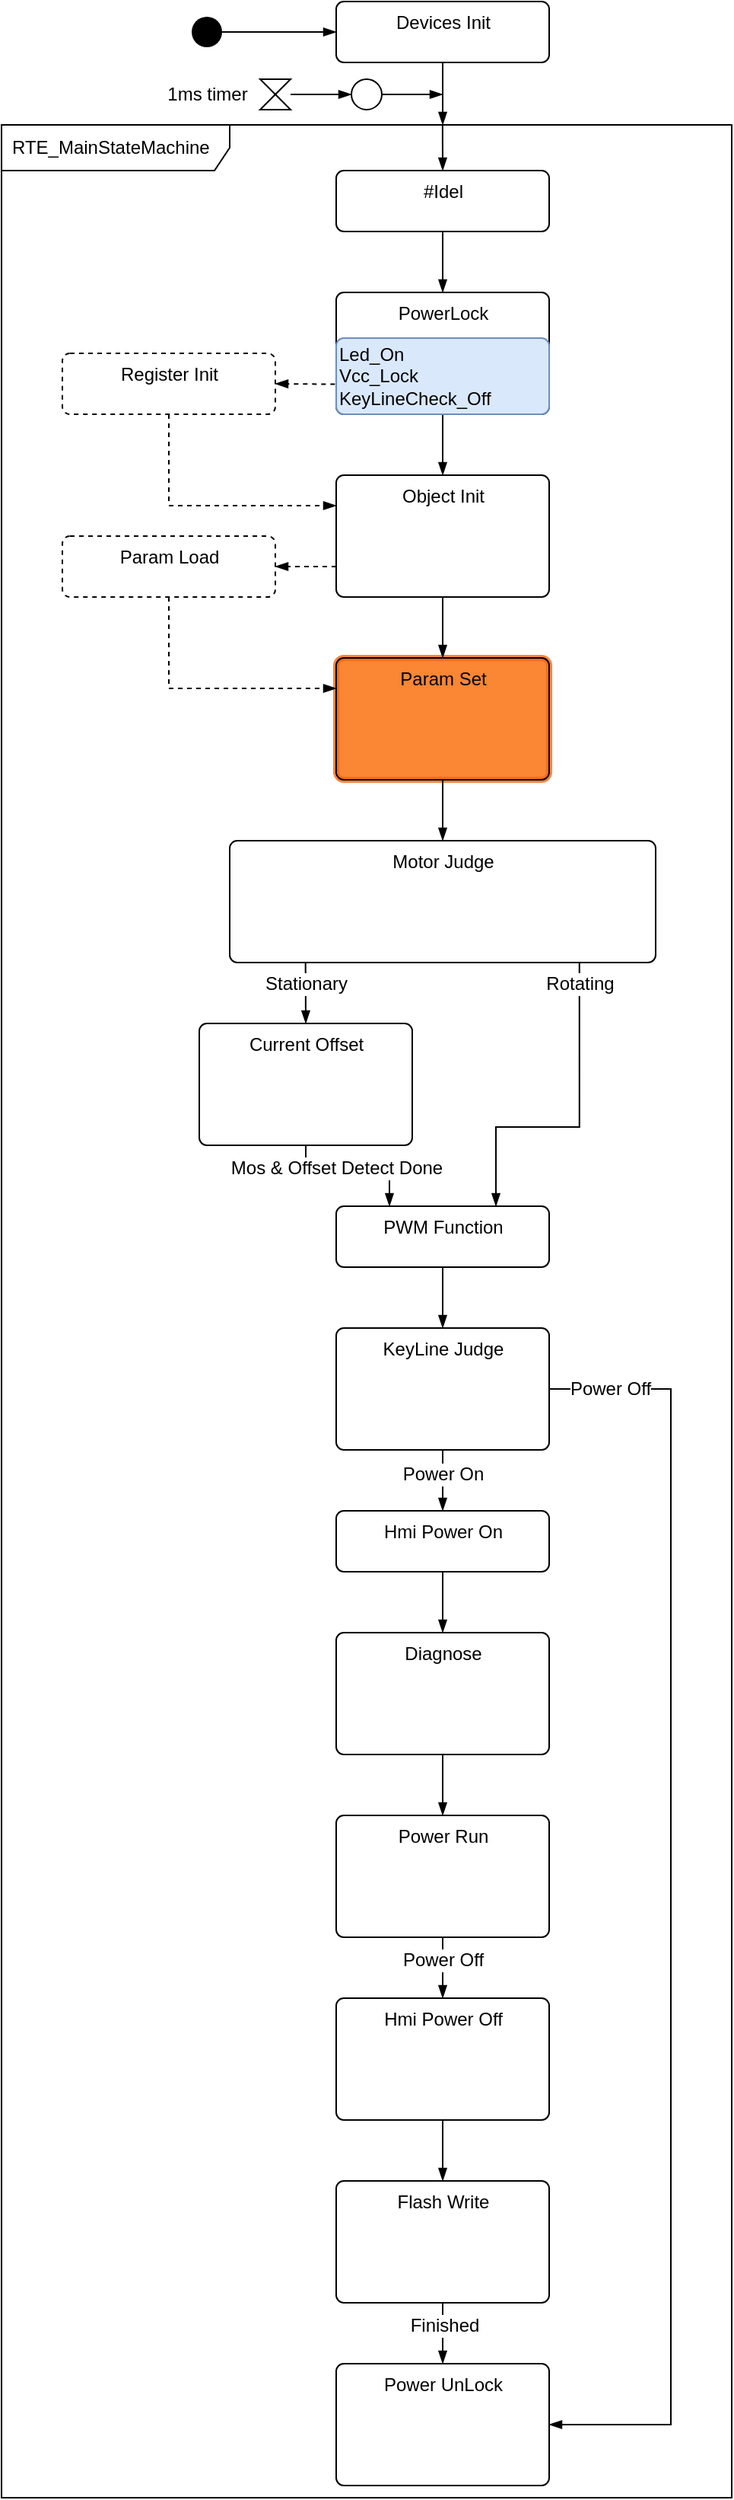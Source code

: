 <mxfile>
    <diagram id="iFKWKswTqLvgd69c5hmd" name="第 1 页">
        <mxGraphModel dx="1538" dy="729" grid="1" gridSize="10" guides="1" tooltips="1" connect="1" arrows="1" fold="1" page="1" pageScale="1" pageWidth="1169" pageHeight="1654" math="1" shadow="0">
            <root>
                <mxCell id="0"/>
                <mxCell id="ajoH1B_XuwsaHvpQVYPv-9" value="Power Unlock" parent="0" visible="0"/>
                <mxCell id="ajoH1B_XuwsaHvpQVYPv-27" value="" style="html=1;align=center;verticalAlign=top;rounded=1;absoluteArcSize=1;arcSize=10;opacity=80;strokeWidth=4;fillColor=#fa6800;fontColor=#ffffff;strokeColor=#F66716;" parent="ajoH1B_XuwsaHvpQVYPv-9" vertex="1">
                    <mxGeometry x="260" y="1560" width="140" height="80" as="geometry"/>
                </mxCell>
                <mxCell id="ajoH1B_XuwsaHvpQVYPv-8" value="Flash Write" parent="0" visible="0"/>
                <mxCell id="ajoH1B_XuwsaHvpQVYPv-26" value="" style="html=1;align=center;verticalAlign=top;rounded=1;absoluteArcSize=1;arcSize=10;opacity=80;strokeWidth=4;fillColor=#fa6800;fontColor=#ffffff;strokeColor=#F66716;" parent="ajoH1B_XuwsaHvpQVYPv-8" vertex="1">
                    <mxGeometry x="260" y="1440" width="140" height="80" as="geometry"/>
                </mxCell>
                <mxCell id="ajoH1B_XuwsaHvpQVYPv-7" value="Hmi Power Off" parent="0" visible="0"/>
                <mxCell id="ajoH1B_XuwsaHvpQVYPv-25" value="" style="html=1;align=center;verticalAlign=top;rounded=1;absoluteArcSize=1;arcSize=10;opacity=80;strokeWidth=4;fillColor=#fa6800;fontColor=#ffffff;strokeColor=#F66716;" parent="ajoH1B_XuwsaHvpQVYPv-7" vertex="1">
                    <mxGeometry x="260" y="1320" width="140" height="80" as="geometry"/>
                </mxCell>
                <mxCell id="ajoH1B_XuwsaHvpQVYPv-6" value="Power Run" parent="0" visible="0"/>
                <mxCell id="ajoH1B_XuwsaHvpQVYPv-24" value="" style="html=1;align=center;verticalAlign=top;rounded=1;absoluteArcSize=1;arcSize=10;opacity=80;strokeWidth=4;fillColor=#fa6800;fontColor=#ffffff;strokeColor=#F66716;" parent="ajoH1B_XuwsaHvpQVYPv-6" vertex="1">
                    <mxGeometry x="260" y="1200" width="140" height="80" as="geometry"/>
                </mxCell>
                <mxCell id="ajoH1B_XuwsaHvpQVYPv-5" value="Diagnose" parent="0" visible="0"/>
                <mxCell id="ajoH1B_XuwsaHvpQVYPv-23" value="" style="html=1;align=center;verticalAlign=top;rounded=1;absoluteArcSize=1;arcSize=10;opacity=80;strokeWidth=4;fillColor=#fa6800;fontColor=#ffffff;strokeColor=#F66716;" parent="ajoH1B_XuwsaHvpQVYPv-5" vertex="1">
                    <mxGeometry x="260" y="1080" width="140" height="80" as="geometry"/>
                </mxCell>
                <mxCell id="ajoH1B_XuwsaHvpQVYPv-4" value="KeyLine Judge" parent="0" visible="0"/>
                <mxCell id="ajoH1B_XuwsaHvpQVYPv-22" value="" style="html=1;align=center;verticalAlign=top;rounded=1;absoluteArcSize=1;arcSize=10;opacity=80;strokeWidth=4;fillColor=#fa6800;fontColor=#ffffff;strokeColor=#F66716;" parent="ajoH1B_XuwsaHvpQVYPv-4" vertex="1">
                    <mxGeometry x="260" y="880" width="140" height="80" as="geometry"/>
                </mxCell>
                <mxCell id="ajoH1B_XuwsaHvpQVYPv-3" value="Current Offset" parent="0" visible="0"/>
                <mxCell id="ajoH1B_XuwsaHvpQVYPv-21" value="" style="html=1;align=center;verticalAlign=top;rounded=1;absoluteArcSize=1;arcSize=10;opacity=80;strokeWidth=4;fillColor=#fa6800;fontColor=#ffffff;strokeColor=#F66716;" parent="ajoH1B_XuwsaHvpQVYPv-3" vertex="1">
                    <mxGeometry x="170" y="680" width="140" height="80" as="geometry"/>
                </mxCell>
                <mxCell id="ajoH1B_XuwsaHvpQVYPv-2" value="Motor Judge" parent="0" visible="0"/>
                <mxCell id="ajoH1B_XuwsaHvpQVYPv-19" value="" style="html=1;align=center;verticalAlign=top;rounded=1;absoluteArcSize=1;arcSize=10;opacity=80;strokeWidth=4;fillColor=#fa6800;fontColor=#ffffff;strokeColor=#F66716;" parent="ajoH1B_XuwsaHvpQVYPv-2" vertex="1">
                    <mxGeometry x="190" y="560" width="280" height="80" as="geometry"/>
                </mxCell>
                <mxCell id="ajoH1B_XuwsaHvpQVYPv-1" value="Param Set" parent="0"/>
                <mxCell id="ajoH1B_XuwsaHvpQVYPv-18" value="" style="html=1;align=center;verticalAlign=top;rounded=1;absoluteArcSize=1;arcSize=10;opacity=80;strokeWidth=4;fillColor=#fa6800;fontColor=#ffffff;strokeColor=#F66716;" parent="ajoH1B_XuwsaHvpQVYPv-1" vertex="1">
                    <mxGeometry x="260" y="440" width="140" height="80" as="geometry"/>
                </mxCell>
                <mxCell id="rrwtToRR4P3KGgBcDh-T-196" value="Object Init" style="locked=1;" parent="0" visible="0"/>
                <mxCell id="ajoH1B_XuwsaHvpQVYPv-16" value="" style="html=1;align=center;verticalAlign=top;rounded=1;absoluteArcSize=1;arcSize=10;opacity=80;strokeWidth=4;fillColor=#fa6800;fontColor=#ffffff;strokeColor=#F66716;" parent="rrwtToRR4P3KGgBcDh-T-196" vertex="1">
                    <mxGeometry x="260" y="320" width="140" height="80" as="geometry"/>
                </mxCell>
                <UserObject label="FOC INIT" link="data:action/json,{&quot;actions&quot;:[{&quot;toggle&quot;:{&quot;cells&quot;:[&quot;ajoH1B_XuwsaHvpQVYPv-174&quot;]}},{&quot;hide&quot;:{&quot;cells&quot;:[&quot;59&quot;,&quot;91&quot;,&quot;ZAzISLPl7h_7SX2ShDdC-150&quot;,&quot;ZAzISLPl7h_7SX2ShDdC-165&quot;,&quot;ZAzISLPl7h_7SX2ShDdC-190&quot;]}}]}" id="ajoH1B_XuwsaHvpQVYPv-146">
                    <mxCell style="html=1;outlineConnect=0;whiteSpace=wrap;fillColor=#99ffff;shape=mxgraph.archimate3.application;appType=proc;archiType=rounded;strokeColor=#000000;strokeWidth=1;fontColor=#000000;opacity=80;align=center;" parent="rrwtToRR4P3KGgBcDh-T-196" vertex="1">
                        <mxGeometry x="560" y="80" width="160" height="40" as="geometry"/>
                    </mxCell>
                </UserObject>
                <UserObject label="MCU INIT" link="data:action/json,{&quot;actions&quot;:[{&quot;toggle&quot;:{&quot;cells&quot;:[&quot;59&quot;]}},{&quot;hide&quot;:{&quot;cells&quot;:[&quot;ajoH1B_XuwsaHvpQVYPv-174&quot;,&quot;91&quot;,&quot;ZAzISLPl7h_7SX2ShDdC-150&quot;,&quot;ZAzISLPl7h_7SX2ShDdC-165&quot;,&quot;ZAzISLPl7h_7SX2ShDdC-190&quot;]}}]}" id="ajoH1B_XuwsaHvpQVYPv-153">
                    <mxCell style="html=1;outlineConnect=0;whiteSpace=wrap;fillColor=#99ffff;shape=mxgraph.archimate3.application;appType=proc;archiType=rounded;strokeColor=#000000;strokeWidth=1;fontColor=#000000;opacity=80;align=center;" parent="rrwtToRR4P3KGgBcDh-T-196" vertex="1">
                        <mxGeometry x="560" y="160" width="160" height="40" as="geometry"/>
                    </mxCell>
                </UserObject>
                <UserObject label="RTE INIT" link="data:action/json,{&quot;actions&quot;:[{&quot;toggle&quot;:{&quot;cells&quot;:[&quot;91&quot;]}},{&quot;hide&quot;:{&quot;cells&quot;:[&quot;ajoH1B_XuwsaHvpQVYPv-174&quot;,&quot;59&quot;,&quot;ZAzISLPl7h_7SX2ShDdC-150&quot;,&quot;ZAzISLPl7h_7SX2ShDdC-165&quot;,&quot;ZAzISLPl7h_7SX2ShDdC-190&quot;]}}]}" id="ajoH1B_XuwsaHvpQVYPv-154">
                    <mxCell style="html=1;outlineConnect=0;whiteSpace=wrap;fillColor=#99ffff;shape=mxgraph.archimate3.application;appType=proc;archiType=rounded;strokeColor=#000000;strokeWidth=1;fontColor=#000000;opacity=80;align=center;" parent="rrwtToRR4P3KGgBcDh-T-196" vertex="1">
                        <mxGeometry x="560" y="240" width="160" height="40" as="geometry"/>
                    </mxCell>
                </UserObject>
                <UserObject label="APP INIT" link="data:action/json,{&quot;actions&quot;:[{&quot;toggle&quot;:{&quot;cells&quot;:[&quot;ZAzISLPl7h_7SX2ShDdC-150&quot;]}},{&quot;hide&quot;:{&quot;cells&quot;:[&quot;ajoH1B_XuwsaHvpQVYPv-174&quot;,&quot;59&quot;,&quot;91&quot;,&quot;ZAzISLPl7h_7SX2ShDdC-165&quot;,&quot;ZAzISLPl7h_7SX2ShDdC-190&quot;]}}]}" id="ajoH1B_XuwsaHvpQVYPv-155">
                    <mxCell style="html=1;outlineConnect=0;whiteSpace=wrap;fillColor=#99ffff;shape=mxgraph.archimate3.application;appType=proc;archiType=rounded;strokeColor=#000000;strokeWidth=1;fontColor=#000000;opacity=80;align=center;" parent="rrwtToRR4P3KGgBcDh-T-196" vertex="1">
                        <mxGeometry x="560" y="320" width="160" height="40" as="geometry"/>
                    </mxCell>
                </UserObject>
                <UserObject label="COM INIT" link="data:action/json,{&quot;actions&quot;:[{&quot;toggle&quot;:{&quot;cells&quot;:[&quot;ZAzISLPl7h_7SX2ShDdC-165&quot;]}},{&quot;hide&quot;:{&quot;cells&quot;:[&quot;ajoH1B_XuwsaHvpQVYPv-174&quot;,&quot;59&quot;,&quot;91&quot;,&quot;ZAzISLPl7h_7SX2ShDdC-150&quot;,&quot;ZAzISLPl7h_7SX2ShDdC-190&quot;]}}]}" id="ajoH1B_XuwsaHvpQVYPv-156">
                    <mxCell style="html=1;outlineConnect=0;whiteSpace=wrap;fillColor=#99ffff;shape=mxgraph.archimate3.application;appType=proc;archiType=rounded;strokeColor=#000000;strokeWidth=1;fontColor=#000000;opacity=80;align=center;" parent="rrwtToRR4P3KGgBcDh-T-196" vertex="1">
                        <mxGeometry x="560" y="400" width="160" height="40" as="geometry"/>
                    </mxCell>
                </UserObject>
                <UserObject label="ETM INIT" link="data:action/json,{&quot;actions&quot;:[{&quot;toggle&quot;:{&quot;cells&quot;:[&quot;ZAzISLPl7h_7SX2ShDdC-190&quot;]}},{&quot;hide&quot;:{&quot;cells&quot;:[&quot;ajoH1B_XuwsaHvpQVYPv-174&quot;,&quot;59&quot;,&quot;91&quot;,&quot;ZAzISLPl7h_7SX2ShDdC-150&quot;,&quot;ZAzISLPl7h_7SX2ShDdC-165&quot;]}}]}" id="ajoH1B_XuwsaHvpQVYPv-157">
                    <mxCell style="html=1;outlineConnect=0;whiteSpace=wrap;fillColor=#99ffff;shape=mxgraph.archimate3.application;appType=proc;archiType=rounded;strokeColor=#000000;strokeWidth=1;fontColor=#000000;opacity=80;align=center;" parent="rrwtToRR4P3KGgBcDh-T-196" vertex="1">
                        <mxGeometry x="560" y="480" width="160" height="40" as="geometry"/>
                    </mxCell>
                </UserObject>
                <mxCell id="ajoH1B_XuwsaHvpQVYPv-174" value="" style="group" parent="rrwtToRR4P3KGgBcDh-T-196" vertex="1" connectable="0">
                    <mxGeometry x="760" y="80" width="360" height="280" as="geometry"/>
                </mxCell>
                <mxCell id="ajoH1B_XuwsaHvpQVYPv-159" value="StateMachine_Init" style="shape=process;whiteSpace=wrap;html=1;backgroundOutline=1;strokeColor=#006EAF;strokeWidth=1;fillColor=#1ba1e2;opacity=80;align=center;fontColor=#ffffff;" parent="ajoH1B_XuwsaHvpQVYPv-174" vertex="1">
                    <mxGeometry width="160" height="40" as="geometry"/>
                </mxCell>
                <mxCell id="ajoH1B_XuwsaHvpQVYPv-163" value="Drive_Init" style="shape=process;whiteSpace=wrap;html=1;backgroundOutline=1;strokeColor=#006EAF;strokeWidth=1;fillColor=#1ba1e2;opacity=80;align=center;fontColor=#ffffff;" parent="ajoH1B_XuwsaHvpQVYPv-174" vertex="1">
                    <mxGeometry y="80" width="160" height="40" as="geometry"/>
                </mxCell>
                <mxCell id="ajoH1B_XuwsaHvpQVYPv-170" style="edgeStyle=orthogonalEdgeStyle;rounded=0;orthogonalLoop=1;jettySize=auto;html=1;exitX=0.5;exitY=1;exitDx=0;exitDy=0;entryX=0.5;entryY=0;entryDx=0;entryDy=0;endArrow=blockThin;endFill=1;fontColor=#000000;" parent="ajoH1B_XuwsaHvpQVYPv-174" source="ajoH1B_XuwsaHvpQVYPv-159" target="ajoH1B_XuwsaHvpQVYPv-163" edge="1">
                    <mxGeometry relative="1" as="geometry"/>
                </mxCell>
                <mxCell id="ajoH1B_XuwsaHvpQVYPv-164" value="VIF_Init" style="shape=process;whiteSpace=wrap;html=1;backgroundOutline=1;strokeColor=#006EAF;strokeWidth=1;fillColor=#1ba1e2;opacity=80;align=center;fontColor=#ffffff;" parent="ajoH1B_XuwsaHvpQVYPv-174" vertex="1">
                    <mxGeometry y="160" width="160" height="40" as="geometry"/>
                </mxCell>
                <mxCell id="ajoH1B_XuwsaHvpQVYPv-171" style="edgeStyle=orthogonalEdgeStyle;rounded=0;orthogonalLoop=1;jettySize=auto;html=1;exitX=0.5;exitY=1;exitDx=0;exitDy=0;entryX=0.5;entryY=0;entryDx=0;entryDy=0;endArrow=blockThin;endFill=1;fontColor=#000000;" parent="ajoH1B_XuwsaHvpQVYPv-174" source="ajoH1B_XuwsaHvpQVYPv-163" target="ajoH1B_XuwsaHvpQVYPv-164" edge="1">
                    <mxGeometry relative="1" as="geometry"/>
                </mxCell>
                <mxCell id="ajoH1B_XuwsaHvpQVYPv-165" value="PowerEst_Init" style="shape=process;whiteSpace=wrap;html=1;backgroundOutline=1;strokeColor=#006EAF;strokeWidth=1;fillColor=#1ba1e2;opacity=80;align=center;fontColor=#ffffff;" parent="ajoH1B_XuwsaHvpQVYPv-174" vertex="1">
                    <mxGeometry y="240" width="160" height="40" as="geometry"/>
                </mxCell>
                <mxCell id="ajoH1B_XuwsaHvpQVYPv-172" style="edgeStyle=orthogonalEdgeStyle;rounded=0;orthogonalLoop=1;jettySize=auto;html=1;exitX=0.5;exitY=1;exitDx=0;exitDy=0;entryX=0.5;entryY=0;entryDx=0;entryDy=0;endArrow=blockThin;endFill=1;fontColor=#000000;" parent="ajoH1B_XuwsaHvpQVYPv-174" source="ajoH1B_XuwsaHvpQVYPv-164" target="ajoH1B_XuwsaHvpQVYPv-165" edge="1">
                    <mxGeometry relative="1" as="geometry"/>
                </mxCell>
                <mxCell id="ajoH1B_XuwsaHvpQVYPv-173" value="No cross-layer data flow" style="html=1;dashed=0;whitespace=wrap;shape=partialRectangle;right=0;left=0;strokeColor=#2D7600;strokeWidth=1;fillColor=#60a917;opacity=80;align=center;fontColor=#ffffff;" parent="ajoH1B_XuwsaHvpQVYPv-174" vertex="1">
                    <mxGeometry x="200" width="160" height="40" as="geometry"/>
                </mxCell>
                <mxCell id="VGsOEVyELwrL4hFL9tZR-1" value="No cross-layer data flow" style="html=1;dashed=0;whitespace=wrap;shape=partialRectangle;right=0;left=0;strokeColor=#2D7600;strokeWidth=1;fillColor=#60a917;opacity=80;align=center;fontColor=#ffffff;" parent="ajoH1B_XuwsaHvpQVYPv-174" vertex="1">
                    <mxGeometry x="200" y="80" width="160" height="40" as="geometry"/>
                </mxCell>
                <mxCell id="VGsOEVyELwrL4hFL9tZR-2" value="No cross-layer data flow" style="html=1;dashed=0;whitespace=wrap;shape=partialRectangle;right=0;left=0;strokeColor=#2D7600;strokeWidth=1;fillColor=#60a917;opacity=80;align=center;fontColor=#ffffff;" parent="ajoH1B_XuwsaHvpQVYPv-174" vertex="1">
                    <mxGeometry x="200" y="160" width="160" height="40" as="geometry"/>
                </mxCell>
                <mxCell id="VGsOEVyELwrL4hFL9tZR-3" value="No cross-layer data flow" style="html=1;dashed=0;whitespace=wrap;shape=partialRectangle;right=0;left=0;strokeColor=#2D7600;strokeWidth=1;fillColor=#60a917;opacity=80;align=center;fontColor=#ffffff;" parent="ajoH1B_XuwsaHvpQVYPv-174" vertex="1">
                    <mxGeometry x="200" y="240" width="160" height="40" as="geometry"/>
                </mxCell>
                <mxCell id="ajoH1B_XuwsaHvpQVYPv-166" style="edgeStyle=orthogonalEdgeStyle;rounded=0;orthogonalLoop=1;jettySize=auto;html=1;exitX=1;exitY=0.5;exitDx=0;exitDy=0;exitPerimeter=0;entryX=0;entryY=0.5;entryDx=0;entryDy=0;endArrow=blockThin;endFill=1;fontColor=#000000;" parent="rrwtToRR4P3KGgBcDh-T-196" source="ajoH1B_XuwsaHvpQVYPv-146" target="ajoH1B_XuwsaHvpQVYPv-159" edge="1">
                    <mxGeometry relative="1" as="geometry"/>
                </mxCell>
                <object label="" id="59">
                    <mxCell style="group" parent="rrwtToRR4P3KGgBcDh-T-196" vertex="1" connectable="0" visible="0">
                        <mxGeometry x="720" y="120" width="1080" height="1200" as="geometry"/>
                    </mxCell>
                </object>
                <mxCell id="ajoH1B_XuwsaHvpQVYPv-207" style="edgeStyle=orthogonalEdgeStyle;rounded=0;orthogonalLoop=1;jettySize=auto;html=1;exitX=1;exitY=0.5;exitDx=0;exitDy=0;exitPerimeter=0;entryX=0;entryY=0.5;entryDx=0;entryDy=0;startArrow=none;startFill=0;endArrow=blockThin;endFill=1;fontColor=#000000;" parent="59" target="ajoH1B_XuwsaHvpQVYPv-175" edge="1">
                    <mxGeometry relative="1" as="geometry">
                        <mxPoint y="60" as="sourcePoint"/>
                    </mxGeometry>
                </mxCell>
                <mxCell id="ajoH1B_XuwsaHvpQVYPv-205" style="edgeStyle=orthogonalEdgeStyle;rounded=0;orthogonalLoop=1;jettySize=auto;html=1;exitX=1;exitY=0.5;exitDx=0;exitDy=0;endArrow=none;endFill=0;fontColor=#000000;dashed=1;startArrow=none;startFill=0;fillColor=#d80073;strokeColor=#A50040;" parent="59" source="ajoH1B_XuwsaHvpQVYPv-175" edge="1">
                    <mxGeometry relative="1" as="geometry">
                        <mxPoint x="240" y="60" as="targetPoint"/>
                    </mxGeometry>
                </mxCell>
                <mxCell id="ajoH1B_XuwsaHvpQVYPv-175" value="MsgData_Init" style="shape=process;whiteSpace=wrap;html=1;backgroundOutline=1;strokeColor=#006EAF;strokeWidth=1;fillColor=#1ba1e2;opacity=80;align=center;fontColor=#ffffff;" parent="59" vertex="1">
                    <mxGeometry x="40" y="40" width="160" height="40" as="geometry"/>
                </mxCell>
                <mxCell id="ajoH1B_XuwsaHvpQVYPv-176" value="MosDetect_Init" style="shape=process;whiteSpace=wrap;html=1;backgroundOutline=1;strokeColor=#006EAF;strokeWidth=1;fillColor=#1ba1e2;opacity=80;align=center;fontColor=#ffffff;" parent="59" vertex="1">
                    <mxGeometry x="40" y="120" width="160" height="40" as="geometry"/>
                </mxCell>
                <mxCell id="ajoH1B_XuwsaHvpQVYPv-191" style="edgeStyle=orthogonalEdgeStyle;rounded=0;orthogonalLoop=1;jettySize=auto;html=1;exitX=0.5;exitY=1;exitDx=0;exitDy=0;entryX=0.5;entryY=0;entryDx=0;entryDy=0;endArrow=blockThin;endFill=1;fontColor=#000000;" parent="59" source="ajoH1B_XuwsaHvpQVYPv-175" target="ajoH1B_XuwsaHvpQVYPv-176" edge="1">
                    <mxGeometry relative="1" as="geometry"/>
                </mxCell>
                <mxCell id="ajoH1B_XuwsaHvpQVYPv-177" value="Led_Init" style="shape=process;whiteSpace=wrap;html=1;backgroundOutline=1;strokeColor=#006EAF;strokeWidth=1;fillColor=#1ba1e2;opacity=80;align=center;fontColor=#ffffff;" parent="59" vertex="1">
                    <mxGeometry x="40" y="200" width="160" height="40" as="geometry"/>
                </mxCell>
                <mxCell id="ajoH1B_XuwsaHvpQVYPv-192" style="edgeStyle=orthogonalEdgeStyle;rounded=0;orthogonalLoop=1;jettySize=auto;html=1;exitX=0.5;exitY=1;exitDx=0;exitDy=0;entryX=0.5;entryY=0;entryDx=0;entryDy=0;endArrow=blockThin;endFill=1;fontColor=#000000;" parent="59" source="ajoH1B_XuwsaHvpQVYPv-176" target="ajoH1B_XuwsaHvpQVYPv-177" edge="1">
                    <mxGeometry relative="1" as="geometry"/>
                </mxCell>
                <mxCell id="ajoH1B_XuwsaHvpQVYPv-178" value="SpdPedal_Init" style="shape=process;whiteSpace=wrap;html=1;backgroundOutline=1;strokeColor=#006EAF;strokeWidth=1;fillColor=#1ba1e2;opacity=80;align=center;fontColor=#ffffff;" parent="59" vertex="1">
                    <mxGeometry x="40" y="280" width="160" height="40" as="geometry"/>
                </mxCell>
                <mxCell id="ajoH1B_XuwsaHvpQVYPv-193" style="edgeStyle=orthogonalEdgeStyle;rounded=0;orthogonalLoop=1;jettySize=auto;html=1;exitX=0.5;exitY=1;exitDx=0;exitDy=0;entryX=0.5;entryY=0;entryDx=0;entryDy=0;endArrow=blockThin;endFill=1;fontColor=#000000;" parent="59" source="ajoH1B_XuwsaHvpQVYPv-177" target="ajoH1B_XuwsaHvpQVYPv-178" edge="1">
                    <mxGeometry relative="1" as="geometry"/>
                </mxCell>
                <mxCell id="ajoH1B_XuwsaHvpQVYPv-179" value="CanMsg_Init" style="shape=process;whiteSpace=wrap;html=1;backgroundOutline=1;strokeColor=#006EAF;strokeWidth=1;fillColor=#1ba1e2;opacity=80;align=center;fontColor=#ffffff;" parent="59" vertex="1">
                    <mxGeometry x="40" y="360" width="160" height="40" as="geometry"/>
                </mxCell>
                <mxCell id="ajoH1B_XuwsaHvpQVYPv-194" style="edgeStyle=orthogonalEdgeStyle;rounded=0;orthogonalLoop=1;jettySize=auto;html=1;exitX=0.5;exitY=1;exitDx=0;exitDy=0;entryX=0.5;entryY=0;entryDx=0;entryDy=0;endArrow=blockThin;endFill=1;fontColor=#000000;" parent="59" source="ajoH1B_XuwsaHvpQVYPv-178" target="ajoH1B_XuwsaHvpQVYPv-179" edge="1">
                    <mxGeometry relative="1" as="geometry"/>
                </mxCell>
                <mxCell id="ajoH1B_XuwsaHvpQVYPv-180" value="RdsActPhase_Init" style="shape=process;whiteSpace=wrap;html=1;backgroundOutline=1;strokeColor=#006EAF;strokeWidth=1;fillColor=#1ba1e2;opacity=80;align=center;fontColor=#ffffff;" parent="59" vertex="1">
                    <mxGeometry x="40" y="440" width="160" height="40" as="geometry"/>
                </mxCell>
                <mxCell id="ajoH1B_XuwsaHvpQVYPv-195" style="edgeStyle=orthogonalEdgeStyle;rounded=0;orthogonalLoop=1;jettySize=auto;html=1;exitX=0.5;exitY=1;exitDx=0;exitDy=0;entryX=0.5;entryY=0;entryDx=0;entryDy=0;endArrow=blockThin;endFill=1;fontColor=#000000;" parent="59" source="ajoH1B_XuwsaHvpQVYPv-179" target="ajoH1B_XuwsaHvpQVYPv-180" edge="1">
                    <mxGeometry relative="1" as="geometry"/>
                </mxCell>
                <mxCell id="ajoH1B_XuwsaHvpQVYPv-181" value="AnData_Init" style="shape=process;whiteSpace=wrap;html=1;backgroundOutline=1;strokeColor=#006EAF;strokeWidth=1;fillColor=#1ba1e2;opacity=80;align=center;fontColor=#ffffff;" parent="59" vertex="1">
                    <mxGeometry x="40" y="520" width="160" height="40" as="geometry"/>
                </mxCell>
                <mxCell id="ajoH1B_XuwsaHvpQVYPv-196" style="edgeStyle=orthogonalEdgeStyle;rounded=0;orthogonalLoop=1;jettySize=auto;html=1;exitX=0.5;exitY=1;exitDx=0;exitDy=0;entryX=0.5;entryY=0;entryDx=0;entryDy=0;endArrow=blockThin;endFill=1;fontColor=#000000;" parent="59" source="ajoH1B_XuwsaHvpQVYPv-180" target="ajoH1B_XuwsaHvpQVYPv-181" edge="1">
                    <mxGeometry relative="1" as="geometry"/>
                </mxCell>
                <mxCell id="ajoH1B_XuwsaHvpQVYPv-182" value="Hall_Init" style="shape=process;whiteSpace=wrap;html=1;backgroundOutline=1;strokeColor=#006EAF;strokeWidth=1;fillColor=#1ba1e2;opacity=80;align=center;fontColor=#ffffff;" parent="59" vertex="1">
                    <mxGeometry x="40" y="600" width="160" height="40" as="geometry"/>
                </mxCell>
                <mxCell id="ajoH1B_XuwsaHvpQVYPv-197" style="edgeStyle=orthogonalEdgeStyle;rounded=0;orthogonalLoop=1;jettySize=auto;html=1;exitX=0.5;exitY=1;exitDx=0;exitDy=0;entryX=0.5;entryY=0;entryDx=0;entryDy=0;endArrow=blockThin;endFill=1;fontColor=#000000;" parent="59" source="ajoH1B_XuwsaHvpQVYPv-181" target="ajoH1B_XuwsaHvpQVYPv-182" edge="1">
                    <mxGeometry relative="1" as="geometry"/>
                </mxCell>
                <mxCell id="ajoH1B_XuwsaHvpQVYPv-183" value="Lamp_Init" style="shape=process;whiteSpace=wrap;html=1;backgroundOutline=1;strokeColor=#006EAF;strokeWidth=1;fillColor=#1ba1e2;opacity=80;align=center;fontColor=#ffffff;" parent="59" vertex="1">
                    <mxGeometry x="40" y="680" width="160" height="40" as="geometry"/>
                </mxCell>
                <mxCell id="ajoH1B_XuwsaHvpQVYPv-198" style="edgeStyle=orthogonalEdgeStyle;rounded=0;orthogonalLoop=1;jettySize=auto;html=1;exitX=0.5;exitY=1;exitDx=0;exitDy=0;entryX=0.5;entryY=0;entryDx=0;entryDy=0;endArrow=blockThin;endFill=1;fontColor=#000000;" parent="59" source="ajoH1B_XuwsaHvpQVYPv-182" target="ajoH1B_XuwsaHvpQVYPv-183" edge="1">
                    <mxGeometry relative="1" as="geometry"/>
                </mxCell>
                <mxCell id="ajoH1B_XuwsaHvpQVYPv-184" value="WheelSpd_Init" style="shape=process;whiteSpace=wrap;html=1;backgroundOutline=1;strokeColor=#006EAF;strokeWidth=1;fillColor=#1ba1e2;opacity=80;align=center;fontColor=#ffffff;" parent="59" vertex="1">
                    <mxGeometry x="40" y="760" width="160" height="40" as="geometry"/>
                </mxCell>
                <mxCell id="ajoH1B_XuwsaHvpQVYPv-199" style="edgeStyle=orthogonalEdgeStyle;rounded=0;orthogonalLoop=1;jettySize=auto;html=1;exitX=0.5;exitY=1;exitDx=0;exitDy=0;entryX=0.5;entryY=0;entryDx=0;entryDy=0;endArrow=blockThin;endFill=1;fontColor=#000000;" parent="59" source="ajoH1B_XuwsaHvpQVYPv-183" target="ajoH1B_XuwsaHvpQVYPv-184" edge="1">
                    <mxGeometry relative="1" as="geometry"/>
                </mxCell>
                <mxCell id="ajoH1B_XuwsaHvpQVYPv-185" value="Throttle_Init" style="shape=process;whiteSpace=wrap;html=1;backgroundOutline=1;strokeColor=#006EAF;strokeWidth=1;fillColor=#1ba1e2;opacity=80;align=center;fontColor=#ffffff;" parent="59" vertex="1">
                    <mxGeometry x="40" y="840" width="160" height="40" as="geometry"/>
                </mxCell>
                <mxCell id="ajoH1B_XuwsaHvpQVYPv-200" style="edgeStyle=orthogonalEdgeStyle;rounded=0;orthogonalLoop=1;jettySize=auto;html=1;exitX=0.5;exitY=1;exitDx=0;exitDy=0;entryX=0.5;entryY=0;entryDx=0;entryDy=0;endArrow=blockThin;endFill=1;fontColor=#000000;" parent="59" source="ajoH1B_XuwsaHvpQVYPv-184" target="ajoH1B_XuwsaHvpQVYPv-185" edge="1">
                    <mxGeometry relative="1" as="geometry"/>
                </mxCell>
                <mxCell id="ajoH1B_XuwsaHvpQVYPv-186" value="Thermal_Init" style="shape=process;whiteSpace=wrap;html=1;backgroundOutline=1;strokeColor=#006EAF;strokeWidth=1;fillColor=#1ba1e2;opacity=80;align=center;fontColor=#ffffff;" parent="59" vertex="1">
                    <mxGeometry x="40" y="920" width="160" height="40" as="geometry"/>
                </mxCell>
                <mxCell id="ajoH1B_XuwsaHvpQVYPv-201" style="edgeStyle=orthogonalEdgeStyle;rounded=0;orthogonalLoop=1;jettySize=auto;html=1;exitX=0.5;exitY=1;exitDx=0;exitDy=0;entryX=0.5;entryY=0;entryDx=0;entryDy=0;endArrow=blockThin;endFill=1;fontColor=#000000;" parent="59" source="ajoH1B_XuwsaHvpQVYPv-185" target="ajoH1B_XuwsaHvpQVYPv-186" edge="1">
                    <mxGeometry relative="1" as="geometry"/>
                </mxCell>
                <mxCell id="ajoH1B_XuwsaHvpQVYPv-187" value="Flash_Init" style="shape=process;whiteSpace=wrap;html=1;backgroundOutline=1;strokeColor=#006EAF;strokeWidth=1;fillColor=#1ba1e2;opacity=80;align=center;fontColor=#ffffff;" parent="59" vertex="1">
                    <mxGeometry x="40" y="1000" width="160" height="40" as="geometry"/>
                </mxCell>
                <mxCell id="ajoH1B_XuwsaHvpQVYPv-202" style="edgeStyle=orthogonalEdgeStyle;rounded=0;orthogonalLoop=1;jettySize=auto;html=1;exitX=0.5;exitY=1;exitDx=0;exitDy=0;entryX=0.5;entryY=0;entryDx=0;entryDy=0;endArrow=blockThin;endFill=1;fontColor=#000000;" parent="59" source="ajoH1B_XuwsaHvpQVYPv-186" target="ajoH1B_XuwsaHvpQVYPv-187" edge="1">
                    <mxGeometry relative="1" as="geometry"/>
                </mxCell>
                <mxCell id="ajoH1B_XuwsaHvpQVYPv-188" value="GetChipUniqueID" style="shape=process;whiteSpace=wrap;html=1;backgroundOutline=1;strokeColor=#006EAF;strokeWidth=1;fillColor=#1ba1e2;opacity=80;align=center;fontColor=#ffffff;" parent="59" vertex="1">
                    <mxGeometry x="40" y="1080" width="160" height="40" as="geometry"/>
                </mxCell>
                <mxCell id="ajoH1B_XuwsaHvpQVYPv-203" style="edgeStyle=orthogonalEdgeStyle;rounded=0;orthogonalLoop=1;jettySize=auto;html=1;exitX=0.5;exitY=1;exitDx=0;exitDy=0;entryX=0.5;entryY=0;entryDx=0;entryDy=0;endArrow=blockThin;endFill=1;fontColor=#000000;" parent="59" source="ajoH1B_XuwsaHvpQVYPv-187" target="ajoH1B_XuwsaHvpQVYPv-188" edge="1">
                    <mxGeometry relative="1" as="geometry"/>
                </mxCell>
                <mxCell id="ajoH1B_XuwsaHvpQVYPv-189" value="IWDGFaultDetection" style="shape=process;whiteSpace=wrap;html=1;backgroundOutline=1;strokeColor=#006EAF;strokeWidth=1;fillColor=#1ba1e2;opacity=80;align=center;fontColor=#ffffff;" parent="59" vertex="1">
                    <mxGeometry x="40" y="1160" width="160" height="40" as="geometry"/>
                </mxCell>
                <mxCell id="ajoH1B_XuwsaHvpQVYPv-204" style="edgeStyle=orthogonalEdgeStyle;rounded=0;orthogonalLoop=1;jettySize=auto;html=1;exitX=0.5;exitY=1;exitDx=0;exitDy=0;entryX=0.5;entryY=0;entryDx=0;entryDy=0;endArrow=blockThin;endFill=1;fontColor=#000000;" parent="59" source="ajoH1B_XuwsaHvpQVYPv-188" target="ajoH1B_XuwsaHvpQVYPv-189" edge="1">
                    <mxGeometry relative="1" as="geometry"/>
                </mxCell>
                <mxCell id="ajoH1B_XuwsaHvpQVYPv-224" style="edgeStyle=orthogonalEdgeStyle;rounded=0;orthogonalLoop=1;jettySize=auto;html=1;exitX=1;exitY=0.5;exitDx=0;exitDy=0;dashed=1;startArrow=none;startFill=0;endArrow=none;endFill=0;fontColor=#000000;fillColor=#d80073;strokeColor=#A50040;" parent="59" source="ajoH1B_XuwsaHvpQVYPv-206" edge="1">
                    <mxGeometry relative="1" as="geometry">
                        <mxPoint x="520.0" y="59.647" as="targetPoint"/>
                    </mxGeometry>
                </mxCell>
                <mxCell id="ajoH1B_XuwsaHvpQVYPv-206" value="Data Flow" style="html=1;dashed=0;whitespace=wrap;shape=partialRectangle;right=0;left=0;strokeColor=#A50040;strokeWidth=1;fillColor=#d80073;opacity=80;align=center;fontColor=#ffffff;" parent="59" vertex="1">
                    <mxGeometry x="240" y="40" width="160" height="40" as="geometry"/>
                </mxCell>
                <mxCell id="ajoH1B_XuwsaHvpQVYPv-208" value="No cross-layer data flow" style="html=1;dashed=0;whitespace=wrap;shape=partialRectangle;right=0;left=0;strokeColor=#2D7600;strokeWidth=1;fillColor=#60a917;opacity=80;align=center;fontColor=#ffffff;" parent="59" vertex="1">
                    <mxGeometry x="240" y="120" width="160" height="40" as="geometry"/>
                </mxCell>
                <mxCell id="ajoH1B_XuwsaHvpQVYPv-209" value="No cross-layer data flow" style="html=1;dashed=0;whitespace=wrap;shape=partialRectangle;right=0;left=0;strokeColor=#2D7600;strokeWidth=1;fillColor=#60a917;opacity=80;align=center;fontColor=#ffffff;" parent="59" vertex="1">
                    <mxGeometry x="240" y="200" width="160" height="40" as="geometry"/>
                </mxCell>
                <mxCell id="ajoH1B_XuwsaHvpQVYPv-210" value="No cross-layer data flow" style="html=1;dashed=0;whitespace=wrap;shape=partialRectangle;right=0;left=0;strokeColor=#2D7600;strokeWidth=1;fillColor=#60a917;opacity=80;align=center;fontColor=#ffffff;" parent="59" vertex="1">
                    <mxGeometry x="240" y="280" width="160" height="40" as="geometry"/>
                </mxCell>
                <mxCell id="ajoH1B_XuwsaHvpQVYPv-211" value="No cross-layer data flow" style="html=1;dashed=0;whitespace=wrap;shape=partialRectangle;right=0;left=0;strokeColor=#2D7600;strokeWidth=1;fillColor=#60a917;opacity=80;align=center;fontColor=#ffffff;" parent="59" vertex="1">
                    <mxGeometry x="240" y="360" width="160" height="40" as="geometry"/>
                </mxCell>
                <mxCell id="ajoH1B_XuwsaHvpQVYPv-212" value="No cross-layer data flow" style="html=1;dashed=0;whitespace=wrap;shape=partialRectangle;right=0;left=0;strokeColor=#2D7600;strokeWidth=1;fillColor=#60a917;opacity=80;align=center;fontColor=#ffffff;" parent="59" vertex="1">
                    <mxGeometry x="240" y="440" width="160" height="40" as="geometry"/>
                </mxCell>
                <mxCell id="ajoH1B_XuwsaHvpQVYPv-213" value="No cross-layer data flow" style="html=1;dashed=0;whitespace=wrap;shape=partialRectangle;right=0;left=0;strokeColor=#2D7600;strokeWidth=1;fillColor=#60a917;opacity=80;align=center;fontColor=#ffffff;" parent="59" vertex="1">
                    <mxGeometry x="240" y="520" width="160" height="40" as="geometry"/>
                </mxCell>
                <mxCell id="ajoH1B_XuwsaHvpQVYPv-214" value="No cross-layer data flow" style="html=1;dashed=0;whitespace=wrap;shape=partialRectangle;right=0;left=0;strokeColor=#2D7600;strokeWidth=1;fillColor=#60a917;opacity=80;align=center;fontColor=#ffffff;" parent="59" vertex="1">
                    <mxGeometry x="240" y="600" width="160" height="40" as="geometry"/>
                </mxCell>
                <mxCell id="ajoH1B_XuwsaHvpQVYPv-215" value="No cross-layer data flow" style="html=1;dashed=0;whitespace=wrap;shape=partialRectangle;right=0;left=0;strokeColor=#2D7600;strokeWidth=1;fillColor=#60a917;opacity=80;align=center;fontColor=#ffffff;" parent="59" vertex="1">
                    <mxGeometry x="240" y="680" width="160" height="40" as="geometry"/>
                </mxCell>
                <mxCell id="ajoH1B_XuwsaHvpQVYPv-216" value="No cross-layer data flow" style="html=1;dashed=0;whitespace=wrap;shape=partialRectangle;right=0;left=0;strokeColor=#2D7600;strokeWidth=1;fillColor=#60a917;opacity=80;align=center;fontColor=#ffffff;" parent="59" vertex="1">
                    <mxGeometry x="240" y="760" width="160" height="40" as="geometry"/>
                </mxCell>
                <mxCell id="ajoH1B_XuwsaHvpQVYPv-217" value="No cross-layer data flow" style="html=1;dashed=0;whitespace=wrap;shape=partialRectangle;right=0;left=0;strokeColor=#2D7600;strokeWidth=1;fillColor=#60a917;opacity=80;align=center;fontColor=#ffffff;" parent="59" vertex="1">
                    <mxGeometry x="240" y="840" width="160" height="40" as="geometry"/>
                </mxCell>
                <mxCell id="ajoH1B_XuwsaHvpQVYPv-218" value="No cross-layer data flow" style="html=1;dashed=0;whitespace=wrap;shape=partialRectangle;right=0;left=0;strokeColor=#2D7600;strokeWidth=1;fillColor=#60a917;opacity=80;align=center;fontColor=#ffffff;" parent="59" vertex="1">
                    <mxGeometry x="240" y="920" width="160" height="40" as="geometry"/>
                </mxCell>
                <mxCell id="ajoH1B_XuwsaHvpQVYPv-219" value="No cross-layer data flow" style="html=1;dashed=0;whitespace=wrap;shape=partialRectangle;right=0;left=0;strokeColor=#2D7600;strokeWidth=1;fillColor=#60a917;opacity=80;align=center;fontColor=#ffffff;" parent="59" vertex="1">
                    <mxGeometry x="240" y="1000" width="160" height="40" as="geometry"/>
                </mxCell>
                <mxCell id="ajoH1B_XuwsaHvpQVYPv-221" value="Data Flow" style="html=1;dashed=0;whitespace=wrap;shape=partialRectangle;right=0;left=0;strokeColor=#A50040;strokeWidth=1;fillColor=#d80073;opacity=80;align=center;fontColor=#ffffff;" parent="59" vertex="1">
                    <mxGeometry x="240" y="1080" width="160" height="40" as="geometry"/>
                </mxCell>
                <mxCell id="ajoH1B_XuwsaHvpQVYPv-222" style="edgeStyle=orthogonalEdgeStyle;rounded=0;orthogonalLoop=1;jettySize=auto;html=1;exitX=1;exitY=0.5;exitDx=0;exitDy=0;entryX=0;entryY=0.5;entryDx=0;entryDy=0;startArrow=none;startFill=0;endArrow=none;endFill=0;fontColor=#000000;dashed=1;fillColor=#d80073;strokeColor=#A50040;" parent="59" source="ajoH1B_XuwsaHvpQVYPv-188" target="ajoH1B_XuwsaHvpQVYPv-221" edge="1">
                    <mxGeometry relative="1" as="geometry"/>
                </mxCell>
                <mxCell id="ajoH1B_XuwsaHvpQVYPv-223" value="No cross-layer data flow" style="html=1;dashed=0;whitespace=wrap;shape=partialRectangle;right=0;left=0;strokeColor=#2D7600;strokeWidth=1;fillColor=#60a917;opacity=80;align=center;fontColor=#ffffff;" parent="59" vertex="1">
                    <mxGeometry x="240" y="1160" width="160" height="40" as="geometry"/>
                </mxCell>
                <mxCell id="58" value="" style="group" parent="59" vertex="1" connectable="0">
                    <mxGeometry x="520" width="560" height="1160" as="geometry"/>
                </mxCell>
                <mxCell id="5" value="" style="endArrow=blockThin;html=1;endFill=1;fillColor=#60a917;strokeColor=#2D7600;" parent="58" edge="1">
                    <mxGeometry width="50" height="50" relative="1" as="geometry">
                        <mxPoint x="480" y="300" as="sourcePoint"/>
                        <mxPoint x="80" y="300" as="targetPoint"/>
                    </mxGeometry>
                </mxCell>
                <mxCell id="6" value="H3200_SingleMileage" style="edgeLabel;html=1;align=center;verticalAlign=middle;resizable=0;points=[];" parent="5" vertex="1" connectable="0">
                    <mxGeometry x="-0.1" relative="1" as="geometry">
                        <mxPoint x="-26" as="offset"/>
                    </mxGeometry>
                </mxCell>
                <mxCell id="7" value="" style="endArrow=none;html=1;endFill=0;startArrow=blockThin;startFill=1;fillColor=#d80073;strokeColor=#A50040;" parent="58" edge="1">
                    <mxGeometry width="50" height="50" relative="1" as="geometry">
                        <mxPoint x="480" y="40" as="sourcePoint"/>
                        <mxPoint x="80" y="40" as="targetPoint"/>
                    </mxGeometry>
                </mxCell>
                <mxCell id="8" value="H6303_ShutDownTime" style="edgeLabel;html=1;align=center;verticalAlign=middle;resizable=0;points=[];" parent="7" vertex="1" connectable="0">
                    <mxGeometry x="-0.1" relative="1" as="geometry">
                        <mxPoint x="-20" as="offset"/>
                    </mxGeometry>
                </mxCell>
                <mxCell id="9" value="" style="endArrow=none;html=1;endFill=0;startArrow=blockThin;startFill=1;fillColor=#d80073;strokeColor=#A50040;" parent="58" edge="1">
                    <mxGeometry width="50" height="50" relative="1" as="geometry">
                        <mxPoint x="480" y="60" as="sourcePoint"/>
                        <mxPoint x="80" y="60" as="targetPoint"/>
                    </mxGeometry>
                </mxCell>
                <mxCell id="10" value="H6300_MileageClearFlag" style="edgeLabel;html=1;align=center;verticalAlign=middle;resizable=0;points=[];" parent="9" vertex="1" connectable="0">
                    <mxGeometry x="-0.1" relative="1" as="geometry">
                        <mxPoint x="-20" as="offset"/>
                    </mxGeometry>
                </mxCell>
                <mxCell id="11" value="" style="endArrow=none;html=1;endFill=0;startArrow=blockThin;startFill=1;fillColor=#d80073;strokeColor=#A50040;" parent="58" edge="1">
                    <mxGeometry width="50" height="50" relative="1" as="geometry">
                        <mxPoint x="480" y="100" as="sourcePoint"/>
                        <mxPoint x="80" y="100" as="targetPoint"/>
                    </mxGeometry>
                </mxCell>
                <mxCell id="12" value="Param" style="edgeLabel;html=1;align=center;verticalAlign=middle;resizable=0;points=[];" parent="11" vertex="1" connectable="0">
                    <mxGeometry x="-0.1" relative="1" as="geometry">
                        <mxPoint x="-20" as="offset"/>
                    </mxGeometry>
                </mxCell>
                <mxCell id="13" value="" style="endArrow=none;html=1;endFill=0;startArrow=blockThin;startFill=1;fillColor=#d80073;strokeColor=#A50040;" parent="58" edge="1">
                    <mxGeometry width="50" height="50" relative="1" as="geometry">
                        <mxPoint x="480" y="120" as="sourcePoint"/>
                        <mxPoint x="80" y="120" as="targetPoint"/>
                    </mxGeometry>
                </mxCell>
                <mxCell id="14" value="Sn" style="edgeLabel;html=1;align=center;verticalAlign=middle;resizable=0;points=[];" parent="13" vertex="1" connectable="0">
                    <mxGeometry x="-0.1" relative="1" as="geometry">
                        <mxPoint x="-20" as="offset"/>
                    </mxGeometry>
                </mxCell>
                <mxCell id="15" value="" style="endArrow=none;html=1;endFill=0;startArrow=blockThin;startFill=1;fillColor=#d80073;strokeColor=#A50040;" parent="58" edge="1">
                    <mxGeometry width="50" height="50" relative="1" as="geometry">
                        <mxPoint x="480" y="140" as="sourcePoint"/>
                        <mxPoint x="80" y="140" as="targetPoint"/>
                    </mxGeometry>
                </mxCell>
                <mxCell id="16" value="BootVersion" style="edgeLabel;html=1;align=center;verticalAlign=middle;resizable=0;points=[];" parent="15" vertex="1" connectable="0">
                    <mxGeometry x="-0.1" relative="1" as="geometry">
                        <mxPoint x="-20" as="offset"/>
                    </mxGeometry>
                </mxCell>
                <mxCell id="17" value="" style="endArrow=none;html=1;endFill=0;startArrow=blockThin;startFill=1;fillColor=#d80073;strokeColor=#A50040;" parent="58" edge="1">
                    <mxGeometry width="50" height="50" relative="1" as="geometry">
                        <mxPoint x="480" y="160.0" as="sourcePoint"/>
                        <mxPoint x="80" y="160.0" as="targetPoint"/>
                    </mxGeometry>
                </mxCell>
                <mxCell id="18" value="ProcessData" style="edgeLabel;html=1;align=center;verticalAlign=middle;resizable=0;points=[];" parent="17" vertex="1" connectable="0">
                    <mxGeometry x="-0.1" relative="1" as="geometry">
                        <mxPoint x="-20" as="offset"/>
                    </mxGeometry>
                </mxCell>
                <mxCell id="19" value="" style="endArrow=none;html=1;endFill=0;startArrow=blockThin;startFill=1;fillColor=#d80073;strokeColor=#A50040;" parent="58" edge="1">
                    <mxGeometry width="50" height="50" relative="1" as="geometry">
                        <mxPoint x="480" y="180.0" as="sourcePoint"/>
                        <mxPoint x="80" y="180.0" as="targetPoint"/>
                    </mxGeometry>
                </mxCell>
                <mxCell id="20" value="Flash_Fault、Sector、Information..." style="edgeLabel;html=1;align=center;verticalAlign=middle;resizable=0;points=[];" parent="19" vertex="1" connectable="0">
                    <mxGeometry x="-0.1" relative="1" as="geometry">
                        <mxPoint x="-20" as="offset"/>
                    </mxGeometry>
                </mxCell>
                <mxCell id="21" value="" style="endArrow=none;html=1;endFill=0;startArrow=blockThin;startFill=1;fillColor=#d80073;strokeColor=#A50040;" parent="58" edge="1">
                    <mxGeometry width="50" height="50" relative="1" as="geometry">
                        <mxPoint x="480" y="220.0" as="sourcePoint"/>
                        <mxPoint x="80" y="220.0" as="targetPoint"/>
                    </mxGeometry>
                </mxCell>
                <mxCell id="22" value="CAN_TxMsg" style="edgeLabel;html=1;align=center;verticalAlign=middle;resizable=0;points=[];" parent="21" vertex="1" connectable="0">
                    <mxGeometry x="-0.1" relative="1" as="geometry">
                        <mxPoint x="-20" as="offset"/>
                    </mxGeometry>
                </mxCell>
                <mxCell id="23" value="" style="endArrow=blockThin;html=1;endFill=1;fillColor=#60a917;strokeColor=#2D7600;" parent="58" edge="1">
                    <mxGeometry width="50" height="50" relative="1" as="geometry">
                        <mxPoint x="480" y="320.0" as="sourcePoint"/>
                        <mxPoint x="80" y="320.0" as="targetPoint"/>
                    </mxGeometry>
                </mxCell>
                <mxCell id="24" value="H3201_VehicleSpeed" style="edgeLabel;html=1;align=center;verticalAlign=middle;resizable=0;points=[];" parent="23" vertex="1" connectable="0">
                    <mxGeometry x="-0.1" relative="1" as="geometry">
                        <mxPoint x="-26" as="offset"/>
                    </mxGeometry>
                </mxCell>
                <mxCell id="25" value="" style="endArrow=blockThin;html=1;endFill=1;fillColor=#60a917;strokeColor=#2D7600;" parent="58" edge="1">
                    <mxGeometry width="50" height="50" relative="1" as="geometry">
                        <mxPoint x="480" y="340.0" as="sourcePoint"/>
                        <mxPoint x="80" y="340.0" as="targetPoint"/>
                    </mxGeometry>
                </mxCell>
                <mxCell id="26" value="H3201_Idc" style="edgeLabel;html=1;align=center;verticalAlign=middle;resizable=0;points=[];" parent="25" vertex="1" connectable="0">
                    <mxGeometry x="-0.1" relative="1" as="geometry">
                        <mxPoint x="-26" as="offset"/>
                    </mxGeometry>
                </mxCell>
                <mxCell id="27" value="" style="endArrow=blockThin;html=1;endFill=1;fillColor=#60a917;strokeColor=#2D7600;" parent="58" edge="1">
                    <mxGeometry width="50" height="50" relative="1" as="geometry">
                        <mxPoint x="480" y="360.0" as="sourcePoint"/>
                        <mxPoint x="80" y="360.0" as="targetPoint"/>
                    </mxGeometry>
                </mxCell>
                <mxCell id="28" value="H3201_Vdc" style="edgeLabel;html=1;align=center;verticalAlign=middle;resizable=0;points=[];" parent="27" vertex="1" connectable="0">
                    <mxGeometry x="-0.1" relative="1" as="geometry">
                        <mxPoint x="-26" as="offset"/>
                    </mxGeometry>
                </mxCell>
                <mxCell id="29" value="" style="endArrow=blockThin;html=1;endFill=1;fillColor=#60a917;strokeColor=#2D7600;" parent="58" edge="1">
                    <mxGeometry width="50" height="50" relative="1" as="geometry">
                        <mxPoint x="480" y="380.0" as="sourcePoint"/>
                        <mxPoint x="80" y="380.0" as="targetPoint"/>
                    </mxGeometry>
                </mxCell>
                <mxCell id="30" value="H3201_TempECU" style="edgeLabel;html=1;align=center;verticalAlign=middle;resizable=0;points=[];" parent="29" vertex="1" connectable="0">
                    <mxGeometry x="-0.1" relative="1" as="geometry">
                        <mxPoint x="-26" as="offset"/>
                    </mxGeometry>
                </mxCell>
                <mxCell id="31" value="" style="endArrow=blockThin;html=1;endFill=1;fillColor=#60a917;strokeColor=#2D7600;" parent="58" edge="1">
                    <mxGeometry width="50" height="50" relative="1" as="geometry">
                        <mxPoint x="480" y="400.0" as="sourcePoint"/>
                        <mxPoint x="80" y="400.0" as="targetPoint"/>
                    </mxGeometry>
                </mxCell>
                <mxCell id="32" value="H3201_TempMOT" style="edgeLabel;html=1;align=center;verticalAlign=middle;resizable=0;points=[];" parent="31" vertex="1" connectable="0">
                    <mxGeometry x="-0.1" relative="1" as="geometry">
                        <mxPoint x="-26" as="offset"/>
                    </mxGeometry>
                </mxCell>
                <mxCell id="33" value="" style="endArrow=blockThin;html=1;endFill=1;fillColor=#60a917;strokeColor=#2D7600;" parent="58" edge="1">
                    <mxGeometry width="50" height="50" relative="1" as="geometry">
                        <mxPoint x="480" y="420.0" as="sourcePoint"/>
                        <mxPoint x="80" y="420.0" as="targetPoint"/>
                    </mxGeometry>
                </mxCell>
                <mxCell id="34" value="H3204_HmiPowerOffCmd" style="edgeLabel;html=1;align=center;verticalAlign=middle;resizable=0;points=[];" parent="33" vertex="1" connectable="0">
                    <mxGeometry x="-0.1" relative="1" as="geometry">
                        <mxPoint x="-26" as="offset"/>
                    </mxGeometry>
                </mxCell>
                <mxCell id="35" value="" style="endArrow=blockThin;html=1;endFill=1;fillColor=#60a917;strokeColor=#2D7600;" parent="58" edge="1">
                    <mxGeometry width="50" height="50" relative="1" as="geometry">
                        <mxPoint x="480" y="440.0" as="sourcePoint"/>
                        <mxPoint x="80" y="440.0" as="targetPoint"/>
                    </mxGeometry>
                </mxCell>
                <mxCell id="36" value="H3206_HeadLightState" style="edgeLabel;html=1;align=center;verticalAlign=middle;resizable=0;points=[];" parent="35" vertex="1" connectable="0">
                    <mxGeometry x="-0.1" relative="1" as="geometry">
                        <mxPoint x="-26" as="offset"/>
                    </mxGeometry>
                </mxCell>
                <mxCell id="37" value="" style="endArrow=blockThin;html=1;endFill=1;fillColor=#60a917;strokeColor=#2D7600;" parent="58" edge="1">
                    <mxGeometry width="50" height="50" relative="1" as="geometry">
                        <mxPoint x="480" y="460.0" as="sourcePoint"/>
                        <mxPoint x="80" y="460.0" as="targetPoint"/>
                    </mxGeometry>
                </mxCell>
                <mxCell id="38" value="H3206_TailLightState" style="edgeLabel;html=1;align=center;verticalAlign=middle;resizable=0;points=[];" parent="37" vertex="1" connectable="0">
                    <mxGeometry x="-0.1" relative="1" as="geometry">
                        <mxPoint x="-26" as="offset"/>
                    </mxGeometry>
                </mxCell>
                <mxCell id="39" value="" style="endArrow=blockThin;html=1;endFill=1;fillColor=#60a917;strokeColor=#2D7600;" parent="58" edge="1">
                    <mxGeometry width="50" height="50" relative="1" as="geometry">
                        <mxPoint x="480" y="480" as="sourcePoint"/>
                        <mxPoint x="80" y="480" as="targetPoint"/>
                    </mxGeometry>
                </mxCell>
                <mxCell id="40" value="H3206_BreakLightState" style="edgeLabel;html=1;align=center;verticalAlign=middle;resizable=0;points=[];" parent="39" vertex="1" connectable="0">
                    <mxGeometry x="-0.1" relative="1" as="geometry">
                        <mxPoint x="-26" as="offset"/>
                    </mxGeometry>
                </mxCell>
                <mxCell id="41" value="" style="endArrow=blockThin;html=1;endFill=1;fillColor=#60a917;strokeColor=#2D7600;" parent="58" edge="1">
                    <mxGeometry width="50" height="50" relative="1" as="geometry">
                        <mxPoint x="480" y="500" as="sourcePoint"/>
                        <mxPoint x="80" y="500" as="targetPoint"/>
                    </mxGeometry>
                </mxCell>
                <mxCell id="42" value="H320A_MinusKeyState" style="edgeLabel;html=1;align=center;verticalAlign=middle;resizable=0;points=[];" parent="41" vertex="1" connectable="0">
                    <mxGeometry x="-0.1" relative="1" as="geometry">
                        <mxPoint x="-26" as="offset"/>
                    </mxGeometry>
                </mxCell>
                <mxCell id="43" value="" style="endArrow=blockThin;html=1;endFill=1;fillColor=#60a917;strokeColor=#2D7600;" parent="58" edge="1">
                    <mxGeometry width="50" height="50" relative="1" as="geometry">
                        <mxPoint x="480" y="540" as="sourcePoint"/>
                        <mxPoint x="80" y="540" as="targetPoint"/>
                    </mxGeometry>
                </mxCell>
                <mxCell id="44" value="ProcessData_TotalMileage" style="edgeLabel;html=1;align=center;verticalAlign=middle;resizable=0;points=[];" parent="43" vertex="1" connectable="0">
                    <mxGeometry x="-0.1" relative="1" as="geometry">
                        <mxPoint x="-26" as="offset"/>
                    </mxGeometry>
                </mxCell>
                <mxCell id="45" value="" style="endArrow=blockThin;html=1;endFill=1;startArrow=none;startFill=0;fillColor=#60a917;strokeColor=#2D7600;" parent="58" edge="1">
                    <mxGeometry width="50" height="50" relative="1" as="geometry">
                        <mxPoint x="480" y="580.0" as="sourcePoint"/>
                        <mxPoint x="80" y="580.0" as="targetPoint"/>
                    </mxGeometry>
                </mxCell>
                <mxCell id="46" value="CAN_RxMsg" style="edgeLabel;html=1;align=center;verticalAlign=middle;resizable=0;points=[];" parent="45" vertex="1" connectable="0">
                    <mxGeometry x="-0.1" relative="1" as="geometry">
                        <mxPoint x="-20" as="offset"/>
                    </mxGeometry>
                </mxCell>
                <mxCell id="49" value="MCU" style="shape=document;whiteSpace=wrap;html=1;boundedLbl=1;dashed=0;flipH=1;size=0.031;fillColor=#d80073;fontColor=#000000;strokeColor=#A50040;opacity=20;" parent="58" vertex="1">
                    <mxGeometry x="480" width="80" height="640" as="geometry"/>
                </mxCell>
                <mxCell id="50" value="PUB" style="shape=document;whiteSpace=wrap;html=1;boundedLbl=1;dashed=0;flipH=1;size=0.031;fillColor=#60a917;fontColor=#000000;strokeColor=#2D7600;opacity=20;" parent="58" vertex="1">
                    <mxGeometry width="80" height="640" as="geometry"/>
                </mxCell>
                <mxCell id="52" value="" style="endArrow=none;html=1;exitX=1;exitY=0.5;exitDx=0;exitDy=0;fillColor=#d80073;strokeColor=#A50040;dashed=1;" parent="58" source="ajoH1B_XuwsaHvpQVYPv-221" edge="1">
                    <mxGeometry width="50" height="50" relative="1" as="geometry">
                        <mxPoint x="120" y="980" as="sourcePoint"/>
                        <mxPoint y="1100" as="targetPoint"/>
                    </mxGeometry>
                </mxCell>
                <mxCell id="54" value="" style="endArrow=blockThin;html=1;endFill=1;fillColor=#60a917;strokeColor=#2D7600;" parent="58" edge="1">
                    <mxGeometry width="50" height="50" relative="1" as="geometry">
                        <mxPoint x="480" y="1100" as="sourcePoint"/>
                        <mxPoint x="80" y="1100" as="targetPoint"/>
                    </mxGeometry>
                </mxCell>
                <mxCell id="55" value="ChipUniqueID" style="edgeLabel;html=1;align=center;verticalAlign=middle;resizable=0;points=[];" parent="54" vertex="1" connectable="0">
                    <mxGeometry x="-0.1" relative="1" as="geometry">
                        <mxPoint x="-26" as="offset"/>
                    </mxGeometry>
                </mxCell>
                <mxCell id="56" value="PUB" style="shape=document;whiteSpace=wrap;html=1;boundedLbl=1;dashed=0;flipH=1;size=0.167;fillColor=#60a917;fontColor=#000000;strokeColor=#2D7600;opacity=20;" parent="58" vertex="1">
                    <mxGeometry y="1040" width="80" height="120" as="geometry"/>
                </mxCell>
                <mxCell id="57" value="MCU" style="shape=document;whiteSpace=wrap;html=1;boundedLbl=1;dashed=0;flipH=1;size=0.167;fillColor=#d80073;fontColor=#000000;strokeColor=#A50040;opacity=20;" parent="58" vertex="1">
                    <mxGeometry x="480" y="1040" width="80" height="120" as="geometry"/>
                </mxCell>
                <mxCell id="91" value="" style="group" parent="rrwtToRR4P3KGgBcDh-T-196" vertex="1" connectable="0" visible="0">
                    <mxGeometry x="760" y="200" width="1520" height="400" as="geometry"/>
                </mxCell>
                <mxCell id="60" value="MsgData_Init" style="shape=process;whiteSpace=wrap;html=1;backgroundOutline=1;strokeColor=#006EAF;strokeWidth=1;fillColor=#1ba1e2;opacity=80;align=center;fontColor=#ffffff;" parent="91" vertex="1">
                    <mxGeometry y="40" width="160" height="40" as="geometry"/>
                </mxCell>
                <mxCell id="61" value="Data Flow" style="html=1;dashed=0;whitespace=wrap;shape=partialRectangle;right=0;left=0;strokeColor=#A50040;strokeWidth=1;fillColor=#d80073;opacity=80;align=center;fontColor=#ffffff;" parent="91" vertex="1">
                    <mxGeometry x="200" y="40" width="160" height="40" as="geometry"/>
                </mxCell>
                <mxCell id="67" style="edgeStyle=none;html=1;exitX=1;exitY=0.5;exitDx=0;exitDy=0;entryX=0;entryY=0.5;entryDx=0;entryDy=0;fontColor=#000000;startArrow=none;startFill=0;endArrow=none;endFill=0;dashed=1;fillColor=#d80073;strokeColor=#A50040;" parent="91" source="60" target="61" edge="1">
                    <mxGeometry relative="1" as="geometry"/>
                </mxCell>
                <mxCell id="62" value="" style="endArrow=none;html=1;endFill=0;fillColor=#6a00ff;strokeColor=#3700CC;startArrow=blockThin;startFill=1;" parent="91" edge="1">
                    <mxGeometry width="50" height="50" relative="1" as="geometry">
                        <mxPoint x="1440" y="40" as="sourcePoint"/>
                        <mxPoint x="560" y="40" as="targetPoint"/>
                    </mxGeometry>
                </mxCell>
                <mxCell id="63" value="RxMsg_Data" style="edgeLabel;html=1;align=center;verticalAlign=middle;resizable=0;points=[];" parent="62" vertex="1" connectable="0">
                    <mxGeometry x="-0.1" relative="1" as="geometry">
                        <mxPoint x="-26" as="offset"/>
                    </mxGeometry>
                </mxCell>
                <mxCell id="64" value="PUB" style="shape=document;whiteSpace=wrap;html=1;boundedLbl=1;dashed=0;flipH=1;size=0.05;fillColor=#60a917;fontColor=#000000;strokeColor=#2D7600;opacity=20;" parent="91" vertex="1">
                    <mxGeometry x="480" width="80" height="400" as="geometry"/>
                </mxCell>
                <mxCell id="65" value="COM" style="shape=document;whiteSpace=wrap;html=1;boundedLbl=1;dashed=0;flipH=1;size=0.083;fillColor=#6a00ff;fontColor=#000000;strokeColor=#3700CC;opacity=20;" parent="91" vertex="1">
                    <mxGeometry x="1440" width="80" height="240" as="geometry"/>
                </mxCell>
                <mxCell id="71" value="" style="endArrow=none;html=1;dashed=1;fontColor=#000000;exitX=1;exitY=0.5;exitDx=0;exitDy=0;fillColor=#d80073;strokeColor=#A50040;" parent="91" source="61" edge="1">
                    <mxGeometry width="50" height="50" relative="1" as="geometry">
                        <mxPoint x="210" y="80" as="sourcePoint"/>
                        <mxPoint x="480" y="60" as="targetPoint"/>
                    </mxGeometry>
                </mxCell>
                <mxCell id="72" value="" style="endArrow=blockThin;html=1;endFill=1;fillColor=#1ba1e2;strokeColor=#006EAF;" parent="91" edge="1">
                    <mxGeometry width="50" height="50" relative="1" as="geometry">
                        <mxPoint x="1440" y="160" as="sourcePoint"/>
                        <mxPoint x="1040" y="160" as="targetPoint"/>
                    </mxGeometry>
                </mxCell>
                <mxCell id="73" value="FlashWriteCmd_Param" style="edgeLabel;html=1;align=center;verticalAlign=middle;resizable=0;points=[];" parent="72" vertex="1" connectable="0">
                    <mxGeometry x="-0.1" relative="1" as="geometry">
                        <mxPoint x="-26" as="offset"/>
                    </mxGeometry>
                </mxCell>
                <mxCell id="76" value="" style="endArrow=blockThin;html=1;endFill=1;fillColor=#1ba1e2;strokeColor=#006EAF;" parent="91" edge="1">
                    <mxGeometry width="50" height="50" relative="1" as="geometry">
                        <mxPoint x="1440" y="200" as="sourcePoint"/>
                        <mxPoint x="1040" y="200" as="targetPoint"/>
                    </mxGeometry>
                </mxCell>
                <mxCell id="77" value="FlashWriteCmd_Version" style="edgeLabel;html=1;align=center;verticalAlign=middle;resizable=0;points=[];" parent="76" vertex="1" connectable="0">
                    <mxGeometry x="-0.1" relative="1" as="geometry">
                        <mxPoint x="-26" as="offset"/>
                    </mxGeometry>
                </mxCell>
                <mxCell id="78" value="" style="endArrow=none;html=1;endFill=0;fillColor=#1ba1e2;strokeColor=#006EAF;startArrow=blockThin;startFill=1;" parent="91" edge="1">
                    <mxGeometry width="50" height="50" relative="1" as="geometry">
                        <mxPoint x="960" y="160" as="sourcePoint"/>
                        <mxPoint x="560" y="160" as="targetPoint"/>
                    </mxGeometry>
                </mxCell>
                <mxCell id="79" value="FlashEraseCmd_Process" style="edgeLabel;html=1;align=center;verticalAlign=middle;resizable=0;points=[];" parent="78" vertex="1" connectable="0">
                    <mxGeometry x="-0.1" relative="1" as="geometry">
                        <mxPoint x="-26" as="offset"/>
                    </mxGeometry>
                </mxCell>
                <mxCell id="80" value="" style="endArrow=none;html=1;endFill=0;fillColor=#1ba1e2;strokeColor=#006EAF;startArrow=blockThin;startFill=1;" parent="91" edge="1">
                    <mxGeometry width="50" height="50" relative="1" as="geometry">
                        <mxPoint x="960" y="200" as="sourcePoint"/>
                        <mxPoint x="560" y="200" as="targetPoint"/>
                    </mxGeometry>
                </mxCell>
                <mxCell id="81" value="FlashData_Process" style="edgeLabel;html=1;align=center;verticalAlign=middle;resizable=0;points=[];" parent="80" vertex="1" connectable="0">
                    <mxGeometry x="-0.1" relative="1" as="geometry">
                        <mxPoint x="-26" as="offset"/>
                    </mxGeometry>
                </mxCell>
                <mxCell id="83" value="" style="endArrow=blockThin;html=1;endFill=1;fillColor=#60a917;strokeColor=#2D7600;startArrow=none;startFill=0;" parent="91" edge="1">
                    <mxGeometry width="50" height="50" relative="1" as="geometry">
                        <mxPoint x="1440" y="80" as="sourcePoint"/>
                        <mxPoint x="560" y="80" as="targetPoint"/>
                    </mxGeometry>
                </mxCell>
                <mxCell id="84" value="TxMsg_Data" style="edgeLabel;html=1;align=center;verticalAlign=middle;resizable=0;points=[];" parent="83" vertex="1" connectable="0">
                    <mxGeometry x="-0.1" relative="1" as="geometry">
                        <mxPoint x="-26" as="offset"/>
                    </mxGeometry>
                </mxCell>
                <mxCell id="85" value="" style="endArrow=blockThin;html=1;endFill=1;fillColor=#1ba1e2;strokeColor=#006EAF;startArrow=none;startFill=0;" parent="91" edge="1">
                    <mxGeometry width="50" height="50" relative="1" as="geometry">
                        <mxPoint x="1440" y="320.0" as="sourcePoint"/>
                        <mxPoint x="1040" y="320.0" as="targetPoint"/>
                    </mxGeometry>
                </mxCell>
                <mxCell id="86" value="FlashManage_State" style="edgeLabel;html=1;align=center;verticalAlign=middle;resizable=0;points=[];" parent="85" vertex="1" connectable="0">
                    <mxGeometry x="-0.1" relative="1" as="geometry">
                        <mxPoint x="-26" as="offset"/>
                    </mxGeometry>
                </mxCell>
                <mxCell id="87" value="" style="endArrow=blockThin;html=1;endFill=1;fillColor=#1ba1e2;strokeColor=#006EAF;startArrow=none;startFill=0;" parent="91" edge="1">
                    <mxGeometry width="50" height="50" relative="1" as="geometry">
                        <mxPoint x="1440" y="360" as="sourcePoint"/>
                        <mxPoint x="1040" y="360" as="targetPoint"/>
                    </mxGeometry>
                </mxCell>
                <mxCell id="88" value="KeyLine_State" style="edgeLabel;html=1;align=center;verticalAlign=middle;resizable=0;points=[];" parent="87" vertex="1" connectable="0">
                    <mxGeometry x="-0.1" relative="1" as="geometry">
                        <mxPoint x="-26" as="offset"/>
                    </mxGeometry>
                </mxCell>
                <mxCell id="66" style="edgeStyle=none;html=1;exitX=1;exitY=0.5;exitDx=0;exitDy=0;exitPerimeter=0;entryX=0;entryY=0.5;entryDx=0;entryDy=0;fontColor=#000000;startArrow=none;startFill=0;endArrow=blockThin;endFill=1;" parent="91" source="ajoH1B_XuwsaHvpQVYPv-154" target="60" edge="1">
                    <mxGeometry relative="1" as="geometry"/>
                </mxCell>
                <mxCell id="90" value="MCU" style="shape=document;whiteSpace=wrap;html=1;boundedLbl=1;dashed=0;flipH=1;size=0.167;fillColor=#d80073;fontColor=#000000;strokeColor=#A50040;opacity=20;" parent="91" vertex="1">
                    <mxGeometry x="1440" y="280" width="80" height="120" as="geometry"/>
                </mxCell>
                <mxCell id="94" value="APP" style="shape=document;whiteSpace=wrap;html=1;boundedLbl=1;dashed=0;flipH=1;size=0.071;fillColor=#1ba1e2;fontColor=#000000;strokeColor=#006EAF;opacity=20;" parent="91" vertex="1">
                    <mxGeometry x="960" y="120" width="80" height="280" as="geometry"/>
                </mxCell>
                <mxCell id="ZAzISLPl7h_7SX2ShDdC-150" value="" style="group" parent="rrwtToRR4P3KGgBcDh-T-196" vertex="1" connectable="0" visible="0">
                    <mxGeometry x="760" y="280" width="1050" height="600" as="geometry"/>
                </mxCell>
                <mxCell id="92" value="MsgData_Init" style="shape=process;whiteSpace=wrap;html=1;backgroundOutline=1;strokeColor=#006EAF;strokeWidth=1;fillColor=#1ba1e2;opacity=80;align=center;fontColor=#ffffff;" parent="ZAzISLPl7h_7SX2ShDdC-150" vertex="1">
                    <mxGeometry y="40" width="160" height="40" as="geometry"/>
                </mxCell>
                <mxCell id="93" value="PUB" style="shape=document;whiteSpace=wrap;html=1;boundedLbl=1;dashed=0;flipH=1;size=0.033;fillColor=#60a917;fontColor=#000000;strokeColor=#2D7600;opacity=20;" parent="ZAzISLPl7h_7SX2ShDdC-150" vertex="1">
                    <mxGeometry x="480" width="80" height="600" as="geometry"/>
                </mxCell>
                <mxCell id="97" value="" style="endArrow=none;html=1;endFill=0;fillColor=#1ba1e2;strokeColor=#006EAF;startArrow=blockThin;startFill=1;" parent="ZAzISLPl7h_7SX2ShDdC-150" edge="1">
                    <mxGeometry width="50" height="50" as="geometry">
                        <mxPoint x="960" y="40.0" as="sourcePoint"/>
                        <mxPoint x="560.0" y="40.0" as="targetPoint"/>
                    </mxGeometry>
                </mxCell>
                <mxCell id="98" value="H3203_SpeedLimit" style="edgeLabel;html=1;align=center;verticalAlign=middle;resizable=0;points=[];" parent="97" vertex="1" connectable="0">
                    <mxGeometry x="-0.1" relative="1" as="geometry">
                        <mxPoint x="-26" as="offset"/>
                    </mxGeometry>
                </mxCell>
                <mxCell id="105" style="edgeStyle=none;html=1;exitX=1;exitY=0.5;exitDx=0;exitDy=0;dashed=1;fontColor=#000000;startArrow=none;startFill=0;endArrow=none;endFill=0;strokeColor=#A50040;fillColor=#d80073;" parent="ZAzISLPl7h_7SX2ShDdC-150" source="99" edge="1">
                    <mxGeometry as="geometry">
                        <mxPoint x="480" y="60" as="targetPoint"/>
                    </mxGeometry>
                </mxCell>
                <mxCell id="99" value="&lt;div&gt;Data Flow&lt;/div&gt;&lt;div&gt;&lt;ul&gt;&lt;li&gt;Flash&amp;nbsp; &amp;nbsp; &amp;nbsp; &amp;nbsp; &amp;nbsp; &amp;nbsp; &amp;nbsp;&lt;/li&gt;&lt;li&gt;Fault&amp;nbsp; &amp;nbsp; &amp;nbsp; &amp;nbsp; &amp;nbsp; &amp;nbsp; &amp;nbsp;&amp;nbsp;&lt;/li&gt;&lt;li&gt;FocCmd&amp;nbsp; &amp;nbsp; &amp;nbsp; &amp;nbsp; &amp;nbsp;&lt;/li&gt;&lt;/ul&gt;&lt;/div&gt;" style="html=1;dashed=0;whitespace=wrap;shape=partialRectangle;right=0;left=0;strokeColor=#A50040;strokeWidth=1;fillColor=#d80073;opacity=80;align=center;fontColor=#ffffff;" parent="ZAzISLPl7h_7SX2ShDdC-150" vertex="1">
                    <mxGeometry x="200" width="160" height="120" as="geometry"/>
                </mxCell>
                <mxCell id="114" style="edgeStyle=none;html=1;exitX=1;exitY=0.5;exitDx=0;exitDy=0;entryX=0;entryY=0.5;entryDx=0;entryDy=0;dashed=1;fontColor=#000000;startArrow=none;startFill=0;endArrow=none;endFill=0;strokeColor=#A50040;fillColor=#d80073;" parent="ZAzISLPl7h_7SX2ShDdC-150" source="92" target="99" edge="1">
                    <mxGeometry as="geometry"/>
                </mxCell>
                <mxCell id="100" value="No cross-layer data flow&lt;br&gt;&lt;ul&gt;&lt;li style=&quot;text-align: left&quot;&gt;Thermal&lt;/li&gt;&lt;li style=&quot;text-align: left&quot;&gt;IdcLimit&lt;/li&gt;&lt;li style=&quot;text-align: left&quot;&gt;TrqPedal&lt;/li&gt;&lt;li style=&quot;text-align: left&quot;&gt;Health&lt;/li&gt;&lt;li style=&quot;text-align: left&quot;&gt;MotorBlock&lt;/li&gt;&lt;li style=&quot;text-align: left&quot;&gt;FocCmd&lt;/li&gt;&lt;li style=&quot;text-align: left&quot;&gt;SpeedLimit&lt;/li&gt;&lt;/ul&gt;" style="html=1;dashed=0;whitespace=wrap;shape=partialRectangle;right=0;left=0;strokeColor=#2D7600;strokeWidth=1;fillColor=#60a917;opacity=80;align=center;fontColor=#ffffff;" parent="ZAzISLPl7h_7SX2ShDdC-150" vertex="1">
                    <mxGeometry x="200" y="160" width="160" height="200" as="geometry"/>
                </mxCell>
                <mxCell id="101" value="ModuleVar_Init" style="shape=process;whiteSpace=wrap;html=1;backgroundOutline=1;strokeColor=#006EAF;strokeWidth=1;fillColor=#1ba1e2;opacity=80;align=center;fontColor=#ffffff;" parent="ZAzISLPl7h_7SX2ShDdC-150" vertex="1">
                    <mxGeometry y="160" width="160" height="40" as="geometry"/>
                </mxCell>
                <mxCell id="103" style="edgeStyle=none;html=1;exitX=0.5;exitY=1;exitDx=0;exitDy=0;entryX=0.5;entryY=0;entryDx=0;entryDy=0;fontColor=#000000;startArrow=none;startFill=0;endArrow=blockThin;endFill=1;strokeColor=#000000;" parent="ZAzISLPl7h_7SX2ShDdC-150" source="92" target="101" edge="1">
                    <mxGeometry as="geometry"/>
                </mxCell>
                <mxCell id="74" value="APP" style="shape=document;whiteSpace=wrap;html=1;boundedLbl=1;dashed=0;flipH=1;size=0.033;fillColor=#1ba1e2;fontColor=#000000;strokeColor=#006EAF;opacity=20;" parent="ZAzISLPl7h_7SX2ShDdC-150" vertex="1">
                    <mxGeometry x="960" width="90" height="600" as="geometry"/>
                </mxCell>
                <mxCell id="106" value="" style="endArrow=none;html=1;endFill=0;fillColor=#1ba1e2;strokeColor=#006EAF;startArrow=blockThin;startFill=1;" parent="ZAzISLPl7h_7SX2ShDdC-150" edge="1">
                    <mxGeometry width="50" height="50" as="geometry">
                        <mxPoint x="960" y="59.5" as="sourcePoint"/>
                        <mxPoint x="560.0" y="59.5" as="targetPoint"/>
                    </mxGeometry>
                </mxCell>
                <mxCell id="107" value="H3201_VehicleSpeed" style="edgeLabel;html=1;align=center;verticalAlign=middle;resizable=0;points=[];" parent="106" vertex="1" connectable="0">
                    <mxGeometry x="-0.1" relative="1" as="geometry">
                        <mxPoint x="-26" as="offset"/>
                    </mxGeometry>
                </mxCell>
                <mxCell id="108" value="" style="endArrow=none;html=1;endFill=0;fillColor=#1ba1e2;strokeColor=#006EAF;startArrow=blockThin;startFill=1;" parent="ZAzISLPl7h_7SX2ShDdC-150" edge="1">
                    <mxGeometry width="50" height="50" as="geometry">
                        <mxPoint x="960" y="79.0" as="sourcePoint"/>
                        <mxPoint x="560.0" y="79.0" as="targetPoint"/>
                    </mxGeometry>
                </mxCell>
                <mxCell id="109" value="H3100_PedalTorque" style="edgeLabel;html=1;align=center;verticalAlign=middle;resizable=0;points=[];" parent="108" vertex="1" connectable="0">
                    <mxGeometry x="-0.1" relative="1" as="geometry">
                        <mxPoint x="-26" as="offset"/>
                    </mxGeometry>
                </mxCell>
                <mxCell id="110" value="" style="endArrow=none;html=1;endFill=0;fillColor=#1ba1e2;strokeColor=#006EAF;startArrow=blockThin;startFill=1;" parent="ZAzISLPl7h_7SX2ShDdC-150" edge="1">
                    <mxGeometry width="50" height="50" as="geometry">
                        <mxPoint x="960" y="100.0" as="sourcePoint"/>
                        <mxPoint x="560.0" y="100.0" as="targetPoint"/>
                    </mxGeometry>
                </mxCell>
                <mxCell id="111" value="H3100_PedalCadence" style="edgeLabel;html=1;align=center;verticalAlign=middle;resizable=0;points=[];" parent="110" vertex="1" connectable="0">
                    <mxGeometry x="-0.1" relative="1" as="geometry">
                        <mxPoint x="-26" as="offset"/>
                    </mxGeometry>
                </mxCell>
                <mxCell id="112" value="" style="endArrow=none;html=1;endFill=0;fillColor=#1ba1e2;strokeColor=#006EAF;startArrow=blockThin;startFill=1;" parent="ZAzISLPl7h_7SX2ShDdC-150" edge="1">
                    <mxGeometry width="50" height="50" as="geometry">
                        <mxPoint x="960" y="120.0" as="sourcePoint"/>
                        <mxPoint x="560.0" y="120.0" as="targetPoint"/>
                    </mxGeometry>
                </mxCell>
                <mxCell id="113" value="H3100_FrameCount" style="edgeLabel;html=1;align=center;verticalAlign=middle;resizable=0;points=[];" parent="112" vertex="1" connectable="0">
                    <mxGeometry x="-0.1" relative="1" as="geometry">
                        <mxPoint x="-26" as="offset"/>
                    </mxGeometry>
                </mxCell>
                <mxCell id="115" value="" style="endArrow=none;html=1;endFill=0;fillColor=#1ba1e2;strokeColor=#006EAF;startArrow=blockThin;startFill=1;" parent="ZAzISLPl7h_7SX2ShDdC-150" edge="1">
                    <mxGeometry width="50" height="50" as="geometry">
                        <mxPoint x="960.0" y="158.82" as="sourcePoint"/>
                        <mxPoint x="560.0" y="158.82" as="targetPoint"/>
                    </mxGeometry>
                </mxCell>
                <mxCell id="116" value="FlashFaultSector" style="edgeLabel;html=1;align=center;verticalAlign=middle;resizable=0;points=[];" parent="115" vertex="1" connectable="0">
                    <mxGeometry x="-0.1" relative="1" as="geometry">
                        <mxPoint x="-26" as="offset"/>
                    </mxGeometry>
                </mxCell>
                <mxCell id="117" value="" style="endArrow=blockThin;html=1;endFill=1;fillColor=#60a917;strokeColor=#2D7600;startArrow=none;startFill=0;" parent="ZAzISLPl7h_7SX2ShDdC-150" edge="1">
                    <mxGeometry width="50" height="50" as="geometry">
                        <mxPoint x="960.0" y="240.0" as="sourcePoint"/>
                        <mxPoint x="560.0" y="240.0" as="targetPoint"/>
                    </mxGeometry>
                </mxCell>
                <mxCell id="118" value="H1200_Normal" style="edgeLabel;html=1;align=center;verticalAlign=middle;resizable=0;points=[];" parent="117" vertex="1" connectable="0">
                    <mxGeometry x="-0.1" relative="1" as="geometry">
                        <mxPoint x="-26" as="offset"/>
                    </mxGeometry>
                </mxCell>
                <mxCell id="119" value="" style="endArrow=blockThin;html=1;endFill=1;fillColor=#60a917;strokeColor=#2D7600;startArrow=none;startFill=0;" parent="ZAzISLPl7h_7SX2ShDdC-150" edge="1">
                    <mxGeometry width="50" height="50" as="geometry">
                        <mxPoint x="960.0" y="259.66" as="sourcePoint"/>
                        <mxPoint x="560.0" y="259.66" as="targetPoint"/>
                    </mxGeometry>
                </mxCell>
                <mxCell id="120" value="H1200_Stop" style="edgeLabel;html=1;align=center;verticalAlign=middle;resizable=0;points=[];" parent="119" vertex="1" connectable="0">
                    <mxGeometry x="-0.1" relative="1" as="geometry">
                        <mxPoint x="-26" as="offset"/>
                    </mxGeometry>
                </mxCell>
                <mxCell id="121" value="" style="endArrow=blockThin;html=1;endFill=1;fillColor=#60a917;strokeColor=#2D7600;startArrow=none;startFill=0;" parent="ZAzISLPl7h_7SX2ShDdC-150" edge="1">
                    <mxGeometry width="50" height="50" as="geometry">
                        <mxPoint x="960.0" y="280.0" as="sourcePoint"/>
                        <mxPoint x="560.0" y="280.0" as="targetPoint"/>
                    </mxGeometry>
                </mxCell>
                <mxCell id="122" value="H1200_Warn" style="edgeLabel;html=1;align=center;verticalAlign=middle;resizable=0;points=[];" parent="121" vertex="1" connectable="0">
                    <mxGeometry x="-0.1" relative="1" as="geometry">
                        <mxPoint x="-26" as="offset"/>
                    </mxGeometry>
                </mxCell>
                <mxCell id="123" value="" style="endArrow=blockThin;html=1;endFill=1;fillColor=#60a917;strokeColor=#2D7600;startArrow=none;startFill=0;" parent="ZAzISLPl7h_7SX2ShDdC-150" edge="1">
                    <mxGeometry width="50" height="50" as="geometry">
                        <mxPoint x="960.0" y="280" as="sourcePoint"/>
                        <mxPoint x="560.0" y="280" as="targetPoint"/>
                    </mxGeometry>
                </mxCell>
                <mxCell id="124" value="H1200_Warn" style="edgeLabel;html=1;align=center;verticalAlign=middle;resizable=0;points=[];" parent="123" vertex="1" connectable="0">
                    <mxGeometry x="-0.1" relative="1" as="geometry">
                        <mxPoint x="-26" as="offset"/>
                    </mxGeometry>
                </mxCell>
                <mxCell id="125" value="" style="endArrow=blockThin;html=1;endFill=1;fillColor=#60a917;strokeColor=#2D7600;startArrow=none;startFill=0;" parent="ZAzISLPl7h_7SX2ShDdC-150" edge="1">
                    <mxGeometry width="50" height="50" as="geometry">
                        <mxPoint x="960.0" y="300" as="sourcePoint"/>
                        <mxPoint x="560.0" y="300" as="targetPoint"/>
                    </mxGeometry>
                </mxCell>
                <mxCell id="126" value="H1200_Fault" style="edgeLabel;html=1;align=center;verticalAlign=middle;resizable=0;points=[];" parent="125" vertex="1" connectable="0">
                    <mxGeometry x="-0.1" relative="1" as="geometry">
                        <mxPoint x="-26" as="offset"/>
                    </mxGeometry>
                </mxCell>
                <mxCell id="127" value="" style="endArrow=blockThin;html=1;endFill=1;fillColor=#60a917;strokeColor=#2D7600;startArrow=none;startFill=0;" parent="ZAzISLPl7h_7SX2ShDdC-150" edge="1">
                    <mxGeometry width="50" height="50" as="geometry">
                        <mxPoint x="960.0" y="319.66" as="sourcePoint"/>
                        <mxPoint x="560.0" y="319.66" as="targetPoint"/>
                    </mxGeometry>
                </mxCell>
                <mxCell id="128" value="H3200_SOC" style="edgeLabel;html=1;align=center;verticalAlign=middle;resizable=0;points=[];" parent="127" vertex="1" connectable="0">
                    <mxGeometry x="-0.1" relative="1" as="geometry">
                        <mxPoint x="-26" as="offset"/>
                    </mxGeometry>
                </mxCell>
                <mxCell id="129" value="" style="endArrow=blockThin;html=1;endFill=1;fillColor=#60a917;strokeColor=#2D7600;startArrow=none;startFill=0;" parent="ZAzISLPl7h_7SX2ShDdC-150" edge="1">
                    <mxGeometry width="50" height="50" as="geometry">
                        <mxPoint x="960.0" y="339.66" as="sourcePoint"/>
                        <mxPoint x="560.0" y="339.66" as="targetPoint"/>
                    </mxGeometry>
                </mxCell>
                <mxCell id="130" value="H3200_PedalCadence" style="edgeLabel;html=1;align=center;verticalAlign=middle;resizable=0;points=[];" parent="129" vertex="1" connectable="0">
                    <mxGeometry x="-0.1" relative="1" as="geometry">
                        <mxPoint x="-26" as="offset"/>
                    </mxGeometry>
                </mxCell>
                <mxCell id="131" value="" style="endArrow=blockThin;html=1;endFill=1;fillColor=#60a917;strokeColor=#2D7600;startArrow=none;startFill=0;" parent="ZAzISLPl7h_7SX2ShDdC-150" edge="1">
                    <mxGeometry width="50" height="50" as="geometry">
                        <mxPoint x="960.0" y="360.0" as="sourcePoint"/>
                        <mxPoint x="560.0" y="360.0" as="targetPoint"/>
                    </mxGeometry>
                </mxCell>
                <mxCell id="132" value="H3200_PedalTorque" style="edgeLabel;html=1;align=center;verticalAlign=middle;resizable=0;points=[];" parent="131" vertex="1" connectable="0">
                    <mxGeometry x="-0.1" relative="1" as="geometry">
                        <mxPoint x="-26" as="offset"/>
                    </mxGeometry>
                </mxCell>
                <mxCell id="133" value="" style="endArrow=blockThin;html=1;endFill=1;fillColor=#60a917;strokeColor=#2D7600;startArrow=none;startFill=0;" parent="ZAzISLPl7h_7SX2ShDdC-150" edge="1">
                    <mxGeometry width="50" height="50" as="geometry">
                        <mxPoint x="960.0" y="380" as="sourcePoint"/>
                        <mxPoint x="560.0" y="380" as="targetPoint"/>
                    </mxGeometry>
                </mxCell>
                <mxCell id="134" value="H3200_ODORange" style="edgeLabel;html=1;align=center;verticalAlign=middle;resizable=0;points=[];" parent="133" vertex="1" connectable="0">
                    <mxGeometry x="-0.1" relative="1" as="geometry">
                        <mxPoint x="-26" as="offset"/>
                    </mxGeometry>
                </mxCell>
                <mxCell id="135" value="" style="endArrow=blockThin;html=1;endFill=1;fillColor=#60a917;strokeColor=#2D7600;startArrow=none;startFill=0;" parent="ZAzISLPl7h_7SX2ShDdC-150" edge="1">
                    <mxGeometry width="50" height="50" as="geometry">
                        <mxPoint x="960.0" y="400" as="sourcePoint"/>
                        <mxPoint x="560.0" y="400" as="targetPoint"/>
                    </mxGeometry>
                </mxCell>
                <mxCell id="136" value="H3202_KeyAssistFlag" style="edgeLabel;html=1;align=center;verticalAlign=middle;resizable=0;points=[];" parent="135" vertex="1" connectable="0">
                    <mxGeometry x="-0.1" relative="1" as="geometry">
                        <mxPoint x="-26" as="offset"/>
                    </mxGeometry>
                </mxCell>
                <mxCell id="137" value="" style="endArrow=blockThin;html=1;endFill=1;fillColor=#60a917;strokeColor=#2D7600;startArrow=none;startFill=0;" parent="ZAzISLPl7h_7SX2ShDdC-150" edge="1">
                    <mxGeometry width="50" height="50" as="geometry">
                        <mxPoint x="960.0" y="420" as="sourcePoint"/>
                        <mxPoint x="560.0" y="420" as="targetPoint"/>
                    </mxGeometry>
                </mxCell>
                <mxCell id="138" value="H3205_Calorie" style="edgeLabel;html=1;align=center;verticalAlign=middle;resizable=0;points=[];" parent="137" vertex="1" connectable="0">
                    <mxGeometry x="-0.1" relative="1" as="geometry">
                        <mxPoint x="-26" as="offset"/>
                    </mxGeometry>
                </mxCell>
                <mxCell id="139" value="" style="endArrow=blockThin;html=1;endFill=1;fillColor=#60a917;strokeColor=#2D7600;startArrow=none;startFill=0;" parent="ZAzISLPl7h_7SX2ShDdC-150" edge="1">
                    <mxGeometry width="50" height="50" as="geometry">
                        <mxPoint x="960.0" y="440" as="sourcePoint"/>
                        <mxPoint x="560.0" y="440" as="targetPoint"/>
                    </mxGeometry>
                </mxCell>
                <mxCell id="140" value="H3206_Shift" style="edgeLabel;html=1;align=center;verticalAlign=middle;resizable=0;points=[];" parent="139" vertex="1" connectable="0">
                    <mxGeometry x="-0.1" relative="1" as="geometry">
                        <mxPoint x="-26" as="offset"/>
                    </mxGeometry>
                </mxCell>
                <mxCell id="141" value="" style="endArrow=blockThin;html=1;endFill=1;fillColor=#60a917;strokeColor=#2D7600;startArrow=none;startFill=0;" parent="ZAzISLPl7h_7SX2ShDdC-150" edge="1">
                    <mxGeometry width="50" height="50" as="geometry">
                        <mxPoint x="960.0" y="460" as="sourcePoint"/>
                        <mxPoint x="560.0" y="460" as="targetPoint"/>
                    </mxGeometry>
                </mxCell>
                <mxCell id="142" value="H3208_ManPower" style="edgeLabel;html=1;align=center;verticalAlign=middle;resizable=0;points=[];" parent="141" vertex="1" connectable="0">
                    <mxGeometry x="-0.1" relative="1" as="geometry">
                        <mxPoint x="-26" as="offset"/>
                    </mxGeometry>
                </mxCell>
                <mxCell id="ZAzISLPl7h_7SX2ShDdC-147" value="" style="endArrow=blockThin;html=1;endFill=1;fillColor=#60a917;strokeColor=#2D7600;startArrow=none;startFill=0;strokeWidth=6;" parent="ZAzISLPl7h_7SX2ShDdC-150" edge="1">
                    <mxGeometry y="80" width="50" height="50" as="geometry">
                        <mxPoint x="960.0" y="540" as="sourcePoint"/>
                        <mxPoint x="560.0" y="540" as="targetPoint"/>
                    </mxGeometry>
                </mxCell>
                <mxCell id="ZAzISLPl7h_7SX2ShDdC-149" value="ProcessData" style="edgeLabel;html=1;align=center;verticalAlign=middle;resizable=0;points=[];fontSize=16;" parent="ZAzISLPl7h_7SX2ShDdC-147" vertex="1" connectable="0">
                    <mxGeometry relative="1" as="geometry">
                        <mxPoint as="offset"/>
                    </mxGeometry>
                </mxCell>
                <mxCell id="102" style="edgeStyle=none;html=1;exitX=1;exitY=0.5;exitDx=0;exitDy=0;exitPerimeter=0;entryX=0;entryY=0.5;entryDx=0;entryDy=0;fontColor=#000000;startArrow=none;startFill=0;endArrow=blockThin;endFill=1;strokeColor=#000000;" parent="rrwtToRR4P3KGgBcDh-T-196" source="ajoH1B_XuwsaHvpQVYPv-155" target="92" edge="1">
                    <mxGeometry relative="1" as="geometry"/>
                </mxCell>
                <mxCell id="ZAzISLPl7h_7SX2ShDdC-165" value="" style="group" parent="rrwtToRR4P3KGgBcDh-T-196" vertex="1" connectable="0" visible="0">
                    <mxGeometry x="760" y="360" width="1040" height="120" as="geometry"/>
                </mxCell>
                <mxCell id="ZAzISLPl7h_7SX2ShDdC-151" value="MsgData_Init" style="shape=process;whiteSpace=wrap;html=1;backgroundOutline=1;strokeColor=#006EAF;strokeWidth=1;fillColor=#1ba1e2;opacity=80;align=center;fontColor=#ffffff;" parent="ZAzISLPl7h_7SX2ShDdC-165" vertex="1">
                    <mxGeometry y="40" width="160" height="40" as="geometry"/>
                </mxCell>
                <mxCell id="ZAzISLPl7h_7SX2ShDdC-159" style="edgeStyle=orthogonalEdgeStyle;rounded=0;orthogonalLoop=1;jettySize=auto;html=1;exitX=1;exitY=0.5;exitDx=0;exitDy=0;dashed=1;endArrow=none;endFill=0;strokeWidth=1;fontSize=16;fillColor=#d80073;strokeColor=#A50040;" parent="ZAzISLPl7h_7SX2ShDdC-165" source="ZAzISLPl7h_7SX2ShDdC-152" edge="1">
                    <mxGeometry as="geometry">
                        <mxPoint x="478" y="60" as="targetPoint"/>
                    </mxGeometry>
                </mxCell>
                <mxCell id="ZAzISLPl7h_7SX2ShDdC-152" value="Data Flow" style="html=1;dashed=0;whitespace=wrap;shape=partialRectangle;right=0;left=0;strokeColor=#A50040;strokeWidth=1;fillColor=#d80073;opacity=80;align=center;fontColor=#ffffff;" parent="ZAzISLPl7h_7SX2ShDdC-165" vertex="1">
                    <mxGeometry x="200" y="40" width="160" height="40" as="geometry"/>
                </mxCell>
                <mxCell id="ZAzISLPl7h_7SX2ShDdC-158" style="edgeStyle=orthogonalEdgeStyle;rounded=0;orthogonalLoop=1;jettySize=auto;html=1;exitX=1;exitY=0.5;exitDx=0;exitDy=0;entryX=0;entryY=0.5;entryDx=0;entryDy=0;endArrow=none;endFill=0;strokeWidth=1;fontSize=16;fillColor=#d80073;strokeColor=#A50040;dashed=1;" parent="ZAzISLPl7h_7SX2ShDdC-165" source="ZAzISLPl7h_7SX2ShDdC-151" target="ZAzISLPl7h_7SX2ShDdC-152" edge="1">
                    <mxGeometry as="geometry"/>
                </mxCell>
                <mxCell id="ZAzISLPl7h_7SX2ShDdC-153" value="PUB" style="shape=document;whiteSpace=wrap;html=1;boundedLbl=1;dashed=0;flipH=1;size=0.167;fillColor=#60a917;fontColor=#000000;strokeColor=#2D7600;opacity=20;" parent="ZAzISLPl7h_7SX2ShDdC-165" vertex="1">
                    <mxGeometry x="480" width="80" height="120" as="geometry"/>
                </mxCell>
                <mxCell id="ZAzISLPl7h_7SX2ShDdC-154" value="COM" style="shape=document;whiteSpace=wrap;html=1;boundedLbl=1;dashed=0;flipH=1;size=0.167;fillColor=#6a00ff;fontColor=#000000;strokeColor=#3700CC;opacity=20;" parent="ZAzISLPl7h_7SX2ShDdC-165" vertex="1">
                    <mxGeometry x="960" width="80" height="120" as="geometry"/>
                </mxCell>
                <mxCell id="ZAzISLPl7h_7SX2ShDdC-155" value="" style="endArrow=none;html=1;endFill=0;fillColor=#6a00ff;strokeColor=#3700CC;startArrow=blockThin;startFill=1;" parent="ZAzISLPl7h_7SX2ShDdC-165" edge="1">
                    <mxGeometry width="50" height="50" as="geometry">
                        <mxPoint x="960" y="40" as="sourcePoint"/>
                        <mxPoint x="560" y="40" as="targetPoint"/>
                    </mxGeometry>
                </mxCell>
                <mxCell id="ZAzISLPl7h_7SX2ShDdC-156" value="OffLineCheck_Enable" style="edgeLabel;html=1;align=center;verticalAlign=middle;resizable=0;points=[];" parent="ZAzISLPl7h_7SX2ShDdC-155" vertex="1" connectable="0">
                    <mxGeometry x="-0.1" relative="1" as="geometry">
                        <mxPoint x="-26" as="offset"/>
                    </mxGeometry>
                </mxCell>
                <mxCell id="ZAzISLPl7h_7SX2ShDdC-160" value="" style="endArrow=none;html=1;endFill=0;fillColor=#6a00ff;strokeColor=#3700CC;startArrow=blockThin;startFill=1;" parent="ZAzISLPl7h_7SX2ShDdC-165" edge="1">
                    <mxGeometry width="50" height="50" as="geometry">
                        <mxPoint x="960" y="59.58" as="sourcePoint"/>
                        <mxPoint x="560" y="59.58" as="targetPoint"/>
                    </mxGeometry>
                </mxCell>
                <mxCell id="ZAzISLPl7h_7SX2ShDdC-161" value="HmiOffLine_MotStopTime" style="edgeLabel;html=1;align=center;verticalAlign=middle;resizable=0;points=[];" parent="ZAzISLPl7h_7SX2ShDdC-160" vertex="1" connectable="0">
                    <mxGeometry x="-0.1" relative="1" as="geometry">
                        <mxPoint x="-26" as="offset"/>
                    </mxGeometry>
                </mxCell>
                <mxCell id="ZAzISLPl7h_7SX2ShDdC-162" value="" style="endArrow=none;html=1;endFill=0;fillColor=#6a00ff;strokeColor=#3700CC;startArrow=blockThin;startFill=1;" parent="ZAzISLPl7h_7SX2ShDdC-165" edge="1">
                    <mxGeometry width="50" height="50" as="geometry">
                        <mxPoint x="960" y="79.17" as="sourcePoint"/>
                        <mxPoint x="560" y="79.17" as="targetPoint"/>
                    </mxGeometry>
                </mxCell>
                <mxCell id="ZAzISLPl7h_7SX2ShDdC-163" value="BmsOffLine_JudgeTime" style="edgeLabel;html=1;align=center;verticalAlign=middle;resizable=0;points=[];" parent="ZAzISLPl7h_7SX2ShDdC-162" vertex="1" connectable="0">
                    <mxGeometry x="-0.1" relative="1" as="geometry">
                        <mxPoint x="-26" as="offset"/>
                    </mxGeometry>
                </mxCell>
                <mxCell id="ZAzISLPl7h_7SX2ShDdC-157" style="edgeStyle=orthogonalEdgeStyle;rounded=0;orthogonalLoop=1;jettySize=auto;html=1;exitX=1;exitY=0.5;exitDx=0;exitDy=0;exitPerimeter=0;entryX=0;entryY=0.5;entryDx=0;entryDy=0;strokeWidth=1;fontSize=16;endArrow=blockThin;endFill=1;" parent="rrwtToRR4P3KGgBcDh-T-196" source="ajoH1B_XuwsaHvpQVYPv-156" target="ZAzISLPl7h_7SX2ShDdC-151" edge="1">
                    <mxGeometry relative="1" as="geometry"/>
                </mxCell>
                <mxCell id="ZAzISLPl7h_7SX2ShDdC-190" value="" style="group" parent="rrwtToRR4P3KGgBcDh-T-196" vertex="1" connectable="0" visible="0">
                    <mxGeometry x="760" y="480" width="1040" height="240" as="geometry"/>
                </mxCell>
                <mxCell id="ZAzISLPl7h_7SX2ShDdC-167" value="MsgData_Init" style="shape=process;whiteSpace=wrap;html=1;backgroundOutline=1;strokeColor=#006EAF;strokeWidth=1;fillColor=#1ba1e2;opacity=80;align=center;fontColor=#ffffff;" parent="ZAzISLPl7h_7SX2ShDdC-190" vertex="1">
                    <mxGeometry width="160" height="40" as="geometry"/>
                </mxCell>
                <mxCell id="ZAzISLPl7h_7SX2ShDdC-168" style="edgeStyle=orthogonalEdgeStyle;rounded=0;orthogonalLoop=1;jettySize=auto;html=1;exitX=1;exitY=0.5;exitDx=0;exitDy=0;dashed=1;endArrow=none;endFill=0;strokeWidth=1;fontSize=16;fillColor=#d80073;strokeColor=#A50040;" parent="ZAzISLPl7h_7SX2ShDdC-190" edge="1">
                    <mxGeometry y="119.58" as="geometry">
                        <mxPoint x="360" y="179.58" as="sourcePoint"/>
                        <mxPoint x="478" y="179.58" as="targetPoint"/>
                    </mxGeometry>
                </mxCell>
                <mxCell id="ZAzISLPl7h_7SX2ShDdC-171" value="ALL" style="shape=document;whiteSpace=wrap;html=1;boundedLbl=1;dashed=0;flipH=1;size=0.25;fillColor=#f5f5f5;strokeColor=#666666;opacity=20;gradientColor=#b3b3b3;" parent="ZAzISLPl7h_7SX2ShDdC-190" vertex="1">
                    <mxGeometry x="480" y="60" width="80" height="80" as="geometry"/>
                </mxCell>
                <mxCell id="ZAzISLPl7h_7SX2ShDdC-172" value="ETM" style="shape=document;whiteSpace=wrap;html=1;boundedLbl=1;dashed=0;flipH=1;size=0.1;fillColor=#f0a30a;strokeColor=#BD7000;opacity=20;" parent="ZAzISLPl7h_7SX2ShDdC-190" vertex="1">
                    <mxGeometry x="960" y="40" width="80" height="200" as="geometry"/>
                </mxCell>
                <mxCell id="ZAzISLPl7h_7SX2ShDdC-173" value="" style="endArrow=none;html=1;endFill=0;fillColor=#f0a30a;strokeColor=#BD7000;startArrow=blockThin;startFill=1;strokeWidth=4;" parent="ZAzISLPl7h_7SX2ShDdC-190" edge="1">
                    <mxGeometry y="59.58" width="50" height="50" as="geometry">
                        <mxPoint x="960" y="99.58" as="sourcePoint"/>
                        <mxPoint x="560" y="99.58" as="targetPoint"/>
                    </mxGeometry>
                </mxCell>
                <mxCell id="ZAzISLPl7h_7SX2ShDdC-174" value="ETM Data from other layer" style="edgeLabel;html=1;align=center;verticalAlign=middle;resizable=0;points=[];" parent="ZAzISLPl7h_7SX2ShDdC-173" vertex="1" connectable="0">
                    <mxGeometry x="-0.1" relative="1" as="geometry">
                        <mxPoint x="-26" as="offset"/>
                    </mxGeometry>
                </mxCell>
                <mxCell id="ZAzISLPl7h_7SX2ShDdC-177" value="" style="endArrow=none;html=1;endFill=0;fillColor=#f0a30a;strokeColor=#BD7000;startArrow=blockThin;startFill=1;strokeWidth=4;" parent="ZAzISLPl7h_7SX2ShDdC-190" edge="1">
                    <mxGeometry y="100.41" width="50" height="50" as="geometry">
                        <mxPoint x="960" y="179.58" as="sourcePoint"/>
                        <mxPoint x="560" y="179.58" as="targetPoint"/>
                    </mxGeometry>
                </mxCell>
                <mxCell id="ZAzISLPl7h_7SX2ShDdC-178" value="OSC Data from other layer" style="edgeLabel;html=1;align=center;verticalAlign=middle;resizable=0;points=[];" parent="ZAzISLPl7h_7SX2ShDdC-177" vertex="1" connectable="0">
                    <mxGeometry x="-0.1" relative="1" as="geometry">
                        <mxPoint x="-26" as="offset"/>
                    </mxGeometry>
                </mxCell>
                <mxCell id="ZAzISLPl7h_7SX2ShDdC-180" value="ETMData_Init" style="shape=process;whiteSpace=wrap;html=1;backgroundOutline=1;strokeColor=#006EAF;strokeWidth=1;fillColor=#1ba1e2;opacity=80;align=center;fontColor=#ffffff;" parent="ZAzISLPl7h_7SX2ShDdC-190" vertex="1">
                    <mxGeometry y="80" width="160" height="40" as="geometry"/>
                </mxCell>
                <mxCell id="ZAzISLPl7h_7SX2ShDdC-182" style="edgeStyle=orthogonalEdgeStyle;rounded=0;orthogonalLoop=1;jettySize=auto;html=1;exitX=0.5;exitY=1;exitDx=0;exitDy=0;entryX=0.5;entryY=0;entryDx=0;entryDy=0;endArrow=blockThin;endFill=1;strokeWidth=1;fontSize=16;" parent="ZAzISLPl7h_7SX2ShDdC-190" source="ZAzISLPl7h_7SX2ShDdC-167" target="ZAzISLPl7h_7SX2ShDdC-180" edge="1">
                    <mxGeometry relative="1" as="geometry"/>
                </mxCell>
                <mxCell id="ZAzISLPl7h_7SX2ShDdC-181" value="OSCData_Init" style="shape=process;whiteSpace=wrap;html=1;backgroundOutline=1;strokeColor=#006EAF;strokeWidth=1;fillColor=#1ba1e2;opacity=80;align=center;fontColor=#ffffff;" parent="ZAzISLPl7h_7SX2ShDdC-190" vertex="1">
                    <mxGeometry y="160" width="160" height="40" as="geometry"/>
                </mxCell>
                <mxCell id="ZAzISLPl7h_7SX2ShDdC-183" style="edgeStyle=orthogonalEdgeStyle;rounded=0;orthogonalLoop=1;jettySize=auto;html=1;exitX=0.5;exitY=1;exitDx=0;exitDy=0;entryX=0.5;entryY=0;entryDx=0;entryDy=0;endArrow=blockThin;endFill=1;strokeWidth=1;fontSize=16;" parent="ZAzISLPl7h_7SX2ShDdC-190" source="ZAzISLPl7h_7SX2ShDdC-180" target="ZAzISLPl7h_7SX2ShDdC-181" edge="1">
                    <mxGeometry relative="1" as="geometry"/>
                </mxCell>
                <mxCell id="ZAzISLPl7h_7SX2ShDdC-189" style="edgeStyle=orthogonalEdgeStyle;rounded=0;orthogonalLoop=1;jettySize=auto;html=1;exitX=1;exitY=0.5;exitDx=0;exitDy=0;entryX=0;entryY=0.5;entryDx=0;entryDy=0;dashed=1;endArrow=none;endFill=0;strokeWidth=1;fontSize=16;fontColor=#000000;fillColor=#d80073;strokeColor=#A50040;" parent="ZAzISLPl7h_7SX2ShDdC-190" source="ZAzISLPl7h_7SX2ShDdC-184" target="ZAzISLPl7h_7SX2ShDdC-171" edge="1">
                    <mxGeometry relative="1" as="geometry"/>
                </mxCell>
                <mxCell id="ZAzISLPl7h_7SX2ShDdC-184" value="Data Flow" style="html=1;dashed=0;whitespace=wrap;shape=partialRectangle;right=0;left=0;strokeColor=#A50040;strokeWidth=1;fillColor=#d80073;opacity=80;align=center;fontColor=#ffffff;" parent="ZAzISLPl7h_7SX2ShDdC-190" vertex="1">
                    <mxGeometry x="200" y="80" width="160" height="40" as="geometry"/>
                </mxCell>
                <mxCell id="ZAzISLPl7h_7SX2ShDdC-186" style="edgeStyle=orthogonalEdgeStyle;rounded=0;orthogonalLoop=1;jettySize=auto;html=1;exitX=1;exitY=0.5;exitDx=0;exitDy=0;entryX=0;entryY=0.5;entryDx=0;entryDy=0;endArrow=none;endFill=0;strokeWidth=1;fontSize=16;fillColor=#d80073;strokeColor=#A50040;dashed=1;" parent="ZAzISLPl7h_7SX2ShDdC-190" source="ZAzISLPl7h_7SX2ShDdC-180" target="ZAzISLPl7h_7SX2ShDdC-184" edge="1">
                    <mxGeometry relative="1" as="geometry"/>
                </mxCell>
                <mxCell id="ZAzISLPl7h_7SX2ShDdC-185" value="Data Flow" style="html=1;dashed=0;whitespace=wrap;shape=partialRectangle;right=0;left=0;strokeColor=#A50040;strokeWidth=1;fillColor=#d80073;opacity=80;align=center;fontColor=#ffffff;" parent="ZAzISLPl7h_7SX2ShDdC-190" vertex="1">
                    <mxGeometry x="200" y="160" width="160" height="40" as="geometry"/>
                </mxCell>
                <mxCell id="ZAzISLPl7h_7SX2ShDdC-187" style="edgeStyle=orthogonalEdgeStyle;rounded=0;orthogonalLoop=1;jettySize=auto;html=1;exitX=1;exitY=0.5;exitDx=0;exitDy=0;entryX=0;entryY=0.5;entryDx=0;entryDy=0;dashed=1;endArrow=none;endFill=0;strokeWidth=1;fontSize=16;fillColor=#d80073;strokeColor=#A50040;" parent="ZAzISLPl7h_7SX2ShDdC-190" source="ZAzISLPl7h_7SX2ShDdC-181" target="ZAzISLPl7h_7SX2ShDdC-185" edge="1">
                    <mxGeometry relative="1" as="geometry"/>
                </mxCell>
                <mxCell id="ZAzISLPl7h_7SX2ShDdC-188" value="ALL" style="shape=document;whiteSpace=wrap;html=1;boundedLbl=1;dashed=0;flipH=1;size=0.25;fillColor=#f5f5f5;strokeColor=#666666;opacity=20;gradientColor=#b3b3b3;" parent="ZAzISLPl7h_7SX2ShDdC-190" vertex="1">
                    <mxGeometry x="480" y="140" width="80" height="80" as="geometry"/>
                </mxCell>
                <mxCell id="ZAzISLPl7h_7SX2ShDdC-179" style="edgeStyle=orthogonalEdgeStyle;rounded=0;orthogonalLoop=1;jettySize=auto;html=1;exitX=1;exitY=0.5;exitDx=0;exitDy=0;exitPerimeter=0;entryX=0;entryY=0.5;entryDx=0;entryDy=0;endArrow=blockThin;endFill=1;strokeWidth=1;fontSize=16;" parent="rrwtToRR4P3KGgBcDh-T-196" source="ajoH1B_XuwsaHvpQVYPv-157" target="ZAzISLPl7h_7SX2ShDdC-167" edge="1">
                    <mxGeometry relative="1" as="geometry"/>
                </mxCell>
                <mxCell id="1" value="RTE" style="locked=1;" parent="0"/>
                <mxCell id="rrwtToRR4P3KGgBcDh-T-53" value="RTE_MainStateMachine" style="shape=umlFrame;whiteSpace=wrap;html=1;width=150;height=30;boundedLbl=1;verticalAlign=middle;align=left;spacingLeft=5;" parent="1" vertex="1">
                    <mxGeometry x="40" y="90" width="480" height="1558" as="geometry"/>
                </mxCell>
                <mxCell id="rrwtToRR4P3KGgBcDh-T-52" value="" style="edgeStyle=orthogonalEdgeStyle;rounded=0;orthogonalLoop=1;jettySize=auto;html=1;startArrow=none;startFill=0;endArrow=blockThin;endFill=1;" parent="1" source="rrwtToRR4P3KGgBcDh-T-50" target="rrwtToRR4P3KGgBcDh-T-51" edge="1">
                    <mxGeometry relative="1" as="geometry"/>
                </mxCell>
                <mxCell id="rrwtToRR4P3KGgBcDh-T-50" value="" style="ellipse;fillColor=#000000;strokeColor=none;" parent="1" vertex="1">
                    <mxGeometry x="165" y="19" width="20" height="20" as="geometry"/>
                </mxCell>
                <mxCell id="rrwtToRR4P3KGgBcDh-T-54" value="" style="edgeStyle=orthogonalEdgeStyle;rounded=0;orthogonalLoop=1;jettySize=auto;html=1;startArrow=none;startFill=0;endArrow=blockThin;endFill=1;" parent="1" source="rrwtToRR4P3KGgBcDh-T-51" target="rrwtToRR4P3KGgBcDh-T-53" edge="1">
                    <mxGeometry relative="1" as="geometry">
                        <Array as="points">
                            <mxPoint x="330" y="28"/>
                            <mxPoint x="330" y="28"/>
                        </Array>
                    </mxGeometry>
                </mxCell>
                <mxCell id="rrwtToRR4P3KGgBcDh-T-51" value="Devices Init" style="html=1;align=center;verticalAlign=top;rounded=1;absoluteArcSize=1;arcSize=10;dashed=0;" parent="1" vertex="1">
                    <mxGeometry x="260" y="9" width="140" height="40" as="geometry"/>
                </mxCell>
                <mxCell id="rrwtToRR4P3KGgBcDh-T-61" value="" style="edgeStyle=orthogonalEdgeStyle;rounded=0;orthogonalLoop=1;jettySize=auto;html=1;startArrow=none;startFill=0;endArrow=blockThin;endFill=1;" parent="1" source="rrwtToRR4P3KGgBcDh-T-55" target="rrwtToRR4P3KGgBcDh-T-60" edge="1">
                    <mxGeometry relative="1" as="geometry"/>
                </mxCell>
                <mxCell id="rrwtToRR4P3KGgBcDh-T-55" value="" style="shape=collate;whiteSpace=wrap;html=1;" parent="1" vertex="1">
                    <mxGeometry x="210" y="60" width="20" height="20" as="geometry"/>
                </mxCell>
                <mxCell id="rrwtToRR4P3KGgBcDh-T-138" style="edgeStyle=orthogonalEdgeStyle;rounded=0;orthogonalLoop=1;jettySize=auto;html=1;exitX=1;exitY=0.5;exitDx=0;exitDy=0;startArrow=none;startFill=0;endArrow=blockThin;endFill=1;fontSize=12;" parent="1" source="rrwtToRR4P3KGgBcDh-T-60" edge="1">
                    <mxGeometry relative="1" as="geometry">
                        <mxPoint x="330" y="70.023" as="targetPoint"/>
                    </mxGeometry>
                </mxCell>
                <mxCell id="rrwtToRR4P3KGgBcDh-T-60" value="" style="ellipse;whiteSpace=wrap;html=1;" parent="1" vertex="1">
                    <mxGeometry x="270" y="60" width="20" height="20" as="geometry"/>
                </mxCell>
                <mxCell id="rrwtToRR4P3KGgBcDh-T-63" value="1ms timer" style="text;html=1;align=center;verticalAlign=middle;resizable=0;points=[];autosize=1;" parent="1" vertex="1">
                    <mxGeometry x="140" y="60" width="70" height="20" as="geometry"/>
                </mxCell>
                <mxCell id="rrwtToRR4P3KGgBcDh-T-73" style="rounded=0;orthogonalLoop=1;jettySize=auto;html=1;exitX=0.5;exitY=0;exitDx=0;exitDy=0;startArrow=blockThin;startFill=1;endArrow=none;endFill=0;entryX=0.604;entryY=0;entryDx=0;entryDy=0;entryPerimeter=0;" parent="1" source="rrwtToRR4P3KGgBcDh-T-64" target="rrwtToRR4P3KGgBcDh-T-53" edge="1">
                    <mxGeometry relative="1" as="geometry"/>
                </mxCell>
                <mxCell id="rrwtToRR4P3KGgBcDh-T-77" value="" style="edgeStyle=none;rounded=0;orthogonalLoop=1;jettySize=auto;html=1;startArrow=none;startFill=0;endArrow=blockThin;endFill=1;" parent="1" source="rrwtToRR4P3KGgBcDh-T-64" target="rrwtToRR4P3KGgBcDh-T-76" edge="1">
                    <mxGeometry relative="1" as="geometry"/>
                </mxCell>
                <mxCell id="rrwtToRR4P3KGgBcDh-T-64" value="#Idel" style="html=1;align=center;verticalAlign=top;rounded=1;absoluteArcSize=1;arcSize=10;" parent="1" vertex="1">
                    <mxGeometry x="260" y="120" width="140" height="40" as="geometry"/>
                </mxCell>
                <mxCell id="rrwtToRR4P3KGgBcDh-T-80" value="" style="edgeStyle=none;rounded=0;orthogonalLoop=1;jettySize=auto;html=1;startArrow=none;startFill=0;endArrow=blockThin;endFill=1;fontSize=12;" parent="1" source="rrwtToRR4P3KGgBcDh-T-76" target="rrwtToRR4P3KGgBcDh-T-79" edge="1">
                    <mxGeometry relative="1" as="geometry"/>
                </mxCell>
                <mxCell id="rrwtToRR4P3KGgBcDh-T-86" style="edgeStyle=none;rounded=0;orthogonalLoop=1;jettySize=auto;html=1;exitX=-0.006;exitY=0.606;exitDx=0;exitDy=0;entryX=1;entryY=0.5;entryDx=0;entryDy=0;startArrow=none;startFill=0;endArrow=blockThin;endFill=1;fontSize=12;dashed=1;exitPerimeter=0;" parent="1" source="rrwtToRR4P3KGgBcDh-T-78" target="rrwtToRR4P3KGgBcDh-T-85" edge="1">
                    <mxGeometry relative="1" as="geometry"/>
                </mxCell>
                <mxCell id="rrwtToRR4P3KGgBcDh-T-89" value="" style="edgeStyle=orthogonalEdgeStyle;rounded=0;orthogonalLoop=1;jettySize=auto;html=1;startArrow=none;startFill=0;endArrow=blockThin;endFill=1;fontSize=12;" parent="1" source="rrwtToRR4P3KGgBcDh-T-79" target="rrwtToRR4P3KGgBcDh-T-88" edge="1">
                    <mxGeometry relative="1" as="geometry"/>
                </mxCell>
                <mxCell id="rrwtToRR4P3KGgBcDh-T-91" style="edgeStyle=orthogonalEdgeStyle;rounded=0;orthogonalLoop=1;jettySize=auto;html=1;exitX=0;exitY=0.75;exitDx=0;exitDy=0;entryX=1;entryY=0.5;entryDx=0;entryDy=0;startArrow=none;startFill=0;endArrow=blockThin;endFill=1;fontSize=12;dashed=1;" parent="1" source="rrwtToRR4P3KGgBcDh-T-79" target="rrwtToRR4P3KGgBcDh-T-90" edge="1">
                    <mxGeometry relative="1" as="geometry"/>
                </mxCell>
                <UserObject label="Object Init" link="data:action/json,{&quot;actions&quot;:[{&quot;toggle&quot;:{&quot;cells&quot;:[&quot;rrwtToRR4P3KGgBcDh-T-196&quot;]}},{&quot;hide&quot;:{&quot;cells&quot;:[&quot;ajoH1B_XuwsaHvpQVYPv-1&quot;,&quot;ajoH1B_XuwsaHvpQVYPv-2&quot;,&quot;ajoH1B_XuwsaHvpQVYPv-3&quot;,&quot;ajoH1B_XuwsaHvpQVYPv-4&quot;,&quot;ajoH1B_XuwsaHvpQVYPv-5&quot;,&quot;ajoH1B_XuwsaHvpQVYPv-6&quot;,&quot;ajoH1B_XuwsaHvpQVYPv-7&quot;,&quot;ajoH1B_XuwsaHvpQVYPv-8&quot;,&quot;ajoH1B_XuwsaHvpQVYPv-9&quot;]}}]}" id="rrwtToRR4P3KGgBcDh-T-79">
                    <mxCell style="html=1;align=center;verticalAlign=top;rounded=1;absoluteArcSize=1;arcSize=10;fontSize=12;fillColor=none;" parent="1" vertex="1">
                        <mxGeometry x="260" y="320" width="140" height="80" as="geometry"/>
                    </mxCell>
                </UserObject>
                <mxCell id="rrwtToRR4P3KGgBcDh-T-87" style="edgeStyle=orthogonalEdgeStyle;rounded=0;orthogonalLoop=1;jettySize=auto;html=1;exitX=0.5;exitY=1;exitDx=0;exitDy=0;entryX=0;entryY=0.25;entryDx=0;entryDy=0;dashed=1;startArrow=none;startFill=0;endArrow=blockThin;endFill=1;fontSize=12;" parent="1" source="rrwtToRR4P3KGgBcDh-T-85" target="rrwtToRR4P3KGgBcDh-T-79" edge="1">
                    <mxGeometry relative="1" as="geometry"/>
                </mxCell>
                <mxCell id="rrwtToRR4P3KGgBcDh-T-85" value="Register Init" style="html=1;align=center;verticalAlign=top;rounded=1;absoluteArcSize=1;arcSize=10;dashed=1;" parent="1" vertex="1">
                    <mxGeometry x="80" y="240" width="140" height="40" as="geometry"/>
                </mxCell>
                <mxCell id="rrwtToRR4P3KGgBcDh-T-94" value="" style="edgeStyle=orthogonalEdgeStyle;rounded=0;orthogonalLoop=1;jettySize=auto;html=1;startArrow=none;startFill=0;endArrow=blockThin;endFill=1;fontSize=12;" parent="1" source="rrwtToRR4P3KGgBcDh-T-88" target="rrwtToRR4P3KGgBcDh-T-93" edge="1">
                    <mxGeometry relative="1" as="geometry"/>
                </mxCell>
                <UserObject label="Param Set" link="data:action/json,{&quot;actions&quot;:[{&quot;toggle&quot;:{&quot;cells&quot;:[&quot;ajoH1B_XuwsaHvpQVYPv-1&quot;]}},{&quot;hide&quot;:{&quot;cells&quot;:[&quot;rrwtToRR4P3KGgBcDh-T-196&quot;,&quot;ajoH1B_XuwsaHvpQVYPv-2&quot;,&quot;ajoH1B_XuwsaHvpQVYPv-3&quot;,&quot;ajoH1B_XuwsaHvpQVYPv-4&quot;,&quot;ajoH1B_XuwsaHvpQVYPv-5&quot;,&quot;ajoH1B_XuwsaHvpQVYPv-6&quot;,&quot;ajoH1B_XuwsaHvpQVYPv-7&quot;,&quot;ajoH1B_XuwsaHvpQVYPv-8&quot;,&quot;ajoH1B_XuwsaHvpQVYPv-9&quot;]}}]}" id="rrwtToRR4P3KGgBcDh-T-88">
                    <mxCell style="html=1;align=center;verticalAlign=top;rounded=1;absoluteArcSize=1;arcSize=10;fontSize=12;fillColor=none;" parent="1" vertex="1">
                        <mxGeometry x="260" y="440" width="140" height="80" as="geometry"/>
                    </mxCell>
                </UserObject>
                <mxCell id="rrwtToRR4P3KGgBcDh-T-92" style="edgeStyle=orthogonalEdgeStyle;rounded=0;orthogonalLoop=1;jettySize=auto;html=1;exitX=0.5;exitY=1;exitDx=0;exitDy=0;entryX=0;entryY=0.25;entryDx=0;entryDy=0;startArrow=none;startFill=0;endArrow=blockThin;endFill=1;fontSize=12;dashed=1;" parent="1" source="rrwtToRR4P3KGgBcDh-T-90" target="rrwtToRR4P3KGgBcDh-T-88" edge="1">
                    <mxGeometry relative="1" as="geometry"/>
                </mxCell>
                <mxCell id="rrwtToRR4P3KGgBcDh-T-90" value="Param Load" style="html=1;align=center;verticalAlign=top;rounded=1;absoluteArcSize=1;arcSize=10;dashed=1;" parent="1" vertex="1">
                    <mxGeometry x="80" y="360" width="140" height="40" as="geometry"/>
                </mxCell>
                <UserObject label="Motor Judge" link="data:action/json,{&quot;actions&quot;:[{&quot;toggle&quot;:{&quot;cells&quot;:[&quot;ajoH1B_XuwsaHvpQVYPv-2&quot;]}},{&quot;hide&quot;:{&quot;cells&quot;:[&quot;rrwtToRR4P3KGgBcDh-T-196&quot;,&quot;ajoH1B_XuwsaHvpQVYPv-1&quot;,&quot;ajoH1B_XuwsaHvpQVYPv-3&quot;,&quot;ajoH1B_XuwsaHvpQVYPv-4&quot;,&quot;ajoH1B_XuwsaHvpQVYPv-5&quot;,&quot;ajoH1B_XuwsaHvpQVYPv-6&quot;,&quot;ajoH1B_XuwsaHvpQVYPv-7&quot;,&quot;ajoH1B_XuwsaHvpQVYPv-8&quot;,&quot;ajoH1B_XuwsaHvpQVYPv-9&quot;]}}]}" id="rrwtToRR4P3KGgBcDh-T-93">
                    <mxCell style="html=1;align=center;verticalAlign=top;rounded=1;absoluteArcSize=1;arcSize=10;fontSize=12;fillColor=none;" parent="1" vertex="1">
                        <mxGeometry x="190" y="560" width="280" height="80" as="geometry"/>
                    </mxCell>
                </UserObject>
                <mxCell id="rrwtToRR4P3KGgBcDh-T-101" style="edgeStyle=orthogonalEdgeStyle;rounded=0;orthogonalLoop=1;jettySize=auto;html=1;exitX=0.5;exitY=0;exitDx=0;exitDy=0;entryX=0.178;entryY=1.002;entryDx=0;entryDy=0;entryPerimeter=0;startArrow=blockThin;startFill=1;endArrow=none;endFill=0;fontSize=12;" parent="1" source="rrwtToRR4P3KGgBcDh-T-95" target="rrwtToRR4P3KGgBcDh-T-93" edge="1">
                    <mxGeometry relative="1" as="geometry"/>
                </mxCell>
                <mxCell id="rrwtToRR4P3KGgBcDh-T-102" value="Stationary" style="edgeLabel;html=1;align=center;verticalAlign=middle;resizable=0;points=[];fontSize=12;" parent="rrwtToRR4P3KGgBcDh-T-101" vertex="1" connectable="0">
                    <mxGeometry x="0.323" relative="1" as="geometry">
                        <mxPoint as="offset"/>
                    </mxGeometry>
                </mxCell>
                <mxCell id="rrwtToRR4P3KGgBcDh-T-104" style="edgeStyle=orthogonalEdgeStyle;rounded=0;orthogonalLoop=1;jettySize=auto;html=1;exitX=0.5;exitY=1;exitDx=0;exitDy=0;entryX=0.25;entryY=0;entryDx=0;entryDy=0;startArrow=none;startFill=0;endArrow=blockThin;endFill=1;fontSize=12;" parent="1" source="rrwtToRR4P3KGgBcDh-T-95" target="rrwtToRR4P3KGgBcDh-T-97" edge="1">
                    <mxGeometry relative="1" as="geometry"/>
                </mxCell>
                <mxCell id="rrwtToRR4P3KGgBcDh-T-108" value="Mos &amp;amp; Offset Detect Done" style="edgeLabel;html=1;align=center;verticalAlign=middle;resizable=0;points=[];fontSize=12;" parent="rrwtToRR4P3KGgBcDh-T-104" vertex="1" connectable="0">
                    <mxGeometry x="-0.155" relative="1" as="geometry">
                        <mxPoint y="-5" as="offset"/>
                    </mxGeometry>
                </mxCell>
                <UserObject label="Current Offset" link="data:action/json,{&quot;actions&quot;:[{&quot;toggle&quot;:{&quot;cells&quot;:[&quot;ajoH1B_XuwsaHvpQVYPv-3&quot;]}},{&quot;hide&quot;:{&quot;cells&quot;:[&quot;rrwtToRR4P3KGgBcDh-T-196&quot;,&quot;ajoH1B_XuwsaHvpQVYPv-1&quot;,&quot;ajoH1B_XuwsaHvpQVYPv-2&quot;,&quot;ajoH1B_XuwsaHvpQVYPv-4&quot;,&quot;ajoH1B_XuwsaHvpQVYPv-5&quot;,&quot;ajoH1B_XuwsaHvpQVYPv-6&quot;,&quot;ajoH1B_XuwsaHvpQVYPv-7&quot;,&quot;ajoH1B_XuwsaHvpQVYPv-8&quot;,&quot;ajoH1B_XuwsaHvpQVYPv-9&quot;]}}]}" id="rrwtToRR4P3KGgBcDh-T-95">
                    <mxCell style="html=1;align=center;verticalAlign=top;rounded=1;absoluteArcSize=1;arcSize=10;fontSize=12;fillColor=none;" parent="1" vertex="1">
                        <mxGeometry x="170" y="680" width="140" height="80" as="geometry"/>
                    </mxCell>
                </UserObject>
                <mxCell id="rrwtToRR4P3KGgBcDh-T-99" style="edgeStyle=orthogonalEdgeStyle;rounded=0;orthogonalLoop=1;jettySize=auto;html=1;exitX=0.75;exitY=0;exitDx=0;exitDy=0;entryX=0.821;entryY=1.001;entryDx=0;entryDy=0;entryPerimeter=0;startArrow=blockThin;startFill=1;endArrow=none;endFill=0;fontSize=12;" parent="1" source="rrwtToRR4P3KGgBcDh-T-97" target="rrwtToRR4P3KGgBcDh-T-93" edge="1">
                    <mxGeometry relative="1" as="geometry">
                        <Array as="points">
                            <mxPoint x="365" y="748"/>
                            <mxPoint x="420" y="748"/>
                        </Array>
                    </mxGeometry>
                </mxCell>
                <mxCell id="rrwtToRR4P3KGgBcDh-T-103" value="Rotating" style="edgeLabel;html=1;align=center;verticalAlign=middle;resizable=0;points=[];fontSize=12;" parent="rrwtToRR4P3KGgBcDh-T-99" vertex="1" connectable="0">
                    <mxGeometry x="0.291" relative="1" as="geometry">
                        <mxPoint y="-62.33" as="offset"/>
                    </mxGeometry>
                </mxCell>
                <mxCell id="rrwtToRR4P3KGgBcDh-T-107" style="edgeStyle=orthogonalEdgeStyle;rounded=0;orthogonalLoop=1;jettySize=auto;html=1;exitX=0.5;exitY=1;exitDx=0;exitDy=0;entryX=0.5;entryY=0;entryDx=0;entryDy=0;startArrow=none;startFill=0;endArrow=blockThin;endFill=1;fontSize=12;" parent="1" source="rrwtToRR4P3KGgBcDh-T-97" target="rrwtToRR4P3KGgBcDh-T-109" edge="1">
                    <mxGeometry relative="1" as="geometry">
                        <mxPoint x="330.0" y="848" as="targetPoint"/>
                    </mxGeometry>
                </mxCell>
                <mxCell id="rrwtToRR4P3KGgBcDh-T-97" value="PWM Function" style="html=1;align=center;verticalAlign=top;rounded=1;absoluteArcSize=1;arcSize=10;fontSize=12;" parent="1" vertex="1">
                    <mxGeometry x="260" y="800" width="140" height="40" as="geometry"/>
                </mxCell>
                <mxCell id="rrwtToRR4P3KGgBcDh-T-111" style="edgeStyle=orthogonalEdgeStyle;rounded=0;orthogonalLoop=1;jettySize=auto;html=1;exitX=0.5;exitY=1;exitDx=0;exitDy=0;entryX=0.5;entryY=0;entryDx=0;entryDy=0;startArrow=none;startFill=0;endArrow=blockThin;endFill=1;fontSize=12;" parent="1" source="rrwtToRR4P3KGgBcDh-T-109" target="rrwtToRR4P3KGgBcDh-T-110" edge="1">
                    <mxGeometry relative="1" as="geometry"/>
                </mxCell>
                <mxCell id="rrwtToRR4P3KGgBcDh-T-112" value="Power On" style="edgeLabel;html=1;align=center;verticalAlign=middle;resizable=0;points=[];fontSize=12;" parent="rrwtToRR4P3KGgBcDh-T-111" vertex="1" connectable="0">
                    <mxGeometry x="-0.327" relative="1" as="geometry">
                        <mxPoint y="2" as="offset"/>
                    </mxGeometry>
                </mxCell>
                <mxCell id="rrwtToRR4P3KGgBcDh-T-126" style="edgeStyle=orthogonalEdgeStyle;rounded=0;orthogonalLoop=1;jettySize=auto;html=1;exitX=1;exitY=0.5;exitDx=0;exitDy=0;entryX=1;entryY=0.5;entryDx=0;entryDy=0;startArrow=none;startFill=0;endArrow=blockThin;endFill=1;fontSize=12;" parent="1" source="rrwtToRR4P3KGgBcDh-T-109" target="rrwtToRR4P3KGgBcDh-T-123" edge="1">
                    <mxGeometry relative="1" as="geometry">
                        <Array as="points">
                            <mxPoint x="480" y="920"/>
                            <mxPoint x="480" y="1600"/>
                        </Array>
                    </mxGeometry>
                </mxCell>
                <mxCell id="rrwtToRR4P3KGgBcDh-T-127" value="Power Off" style="edgeLabel;html=1;align=center;verticalAlign=middle;resizable=0;points=[];fontSize=12;" parent="rrwtToRR4P3KGgBcDh-T-126" vertex="1" connectable="0">
                    <mxGeometry x="-0.858" y="1" relative="1" as="geometry">
                        <mxPoint x="-19.72" y="1" as="offset"/>
                    </mxGeometry>
                </mxCell>
                <UserObject label="KeyLine Judge" link="data:action/json,{&quot;actions&quot;:[{&quot;toggle&quot;:{&quot;cells&quot;:[&quot;ajoH1B_XuwsaHvpQVYPv-4&quot;]}},{&quot;hide&quot;:{&quot;cells&quot;:[&quot;rrwtToRR4P3KGgBcDh-T-196&quot;,&quot;ajoH1B_XuwsaHvpQVYPv-1&quot;,&quot;ajoH1B_XuwsaHvpQVYPv-2&quot;,&quot;ajoH1B_XuwsaHvpQVYPv-3&quot;,&quot;ajoH1B_XuwsaHvpQVYPv-5&quot;,&quot;ajoH1B_XuwsaHvpQVYPv-6&quot;,&quot;ajoH1B_XuwsaHvpQVYPv-7&quot;,&quot;ajoH1B_XuwsaHvpQVYPv-8&quot;,&quot;ajoH1B_XuwsaHvpQVYPv-9&quot;]}}]}" id="rrwtToRR4P3KGgBcDh-T-109">
                    <mxCell style="html=1;align=center;verticalAlign=top;rounded=1;absoluteArcSize=1;arcSize=10;fontSize=12;fillColor=none;" parent="1" vertex="1">
                        <mxGeometry x="260" y="880" width="140" height="80" as="geometry"/>
                    </mxCell>
                </UserObject>
                <mxCell id="rrwtToRR4P3KGgBcDh-T-114" style="edgeStyle=orthogonalEdgeStyle;rounded=0;orthogonalLoop=1;jettySize=auto;html=1;exitX=0.5;exitY=1;exitDx=0;exitDy=0;entryX=0.5;entryY=0;entryDx=0;entryDy=0;startArrow=none;startFill=0;endArrow=blockThin;endFill=1;fontSize=12;" parent="1" source="rrwtToRR4P3KGgBcDh-T-110" target="rrwtToRR4P3KGgBcDh-T-113" edge="1">
                    <mxGeometry relative="1" as="geometry"/>
                </mxCell>
                <mxCell id="rrwtToRR4P3KGgBcDh-T-110" value="Hmi Power On" style="html=1;align=center;verticalAlign=top;rounded=1;absoluteArcSize=1;arcSize=10;fontSize=12;" parent="1" vertex="1">
                    <mxGeometry x="260" y="1000" width="140" height="40" as="geometry"/>
                </mxCell>
                <mxCell id="rrwtToRR4P3KGgBcDh-T-120" style="edgeStyle=orthogonalEdgeStyle;rounded=0;orthogonalLoop=1;jettySize=auto;html=1;exitX=0.5;exitY=1;exitDx=0;exitDy=0;entryX=0.5;entryY=0;entryDx=0;entryDy=0;startArrow=none;startFill=0;endArrow=blockThin;endFill=1;fontSize=12;" parent="1" source="rrwtToRR4P3KGgBcDh-T-113" target="rrwtToRR4P3KGgBcDh-T-115" edge="1">
                    <mxGeometry relative="1" as="geometry"/>
                </mxCell>
                <UserObject label="Diagnose" link="data:action/json,{&quot;actions&quot;:[{&quot;toggle&quot;:{&quot;cells&quot;:[&quot;ajoH1B_XuwsaHvpQVYPv-5&quot;]}},{&quot;hide&quot;:{&quot;cells&quot;:[&quot;rrwtToRR4P3KGgBcDh-T-196&quot;,&quot;ajoH1B_XuwsaHvpQVYPv-1&quot;,&quot;ajoH1B_XuwsaHvpQVYPv-2&quot;,&quot;ajoH1B_XuwsaHvpQVYPv-3&quot;,&quot;ajoH1B_XuwsaHvpQVYPv-4&quot;,&quot;ajoH1B_XuwsaHvpQVYPv-6&quot;,&quot;ajoH1B_XuwsaHvpQVYPv-7&quot;,&quot;ajoH1B_XuwsaHvpQVYPv-8&quot;,&quot;ajoH1B_XuwsaHvpQVYPv-9&quot;]}}]}" id="rrwtToRR4P3KGgBcDh-T-113">
                    <mxCell style="html=1;align=center;verticalAlign=top;rounded=1;absoluteArcSize=1;arcSize=10;fontSize=12;fillColor=none;" parent="1" vertex="1">
                        <mxGeometry x="260" y="1080" width="140" height="80" as="geometry"/>
                    </mxCell>
                </UserObject>
                <mxCell id="rrwtToRR4P3KGgBcDh-T-118" style="edgeStyle=orthogonalEdgeStyle;rounded=0;orthogonalLoop=1;jettySize=auto;html=1;exitX=0.5;exitY=1;exitDx=0;exitDy=0;entryX=0.5;entryY=0;entryDx=0;entryDy=0;startArrow=none;startFill=0;endArrow=blockThin;endFill=1;fontSize=12;" parent="1" source="rrwtToRR4P3KGgBcDh-T-115" target="rrwtToRR4P3KGgBcDh-T-117" edge="1">
                    <mxGeometry relative="1" as="geometry"/>
                </mxCell>
                <mxCell id="rrwtToRR4P3KGgBcDh-T-119" value="Power Off" style="edgeLabel;html=1;align=center;verticalAlign=middle;resizable=0;points=[];fontSize=12;" parent="rrwtToRR4P3KGgBcDh-T-118" vertex="1" connectable="0">
                    <mxGeometry x="-0.283" relative="1" as="geometry">
                        <mxPoint as="offset"/>
                    </mxGeometry>
                </mxCell>
                <UserObject label="Power Run" link="data:action/json,{&quot;actions&quot;:[{&quot;toggle&quot;:{&quot;cells&quot;:[&quot;ajoH1B_XuwsaHvpQVYPv-6&quot;]}},{&quot;hide&quot;:{&quot;cells&quot;:[&quot;rrwtToRR4P3KGgBcDh-T-196&quot;,&quot;ajoH1B_XuwsaHvpQVYPv-1&quot;,&quot;ajoH1B_XuwsaHvpQVYPv-2&quot;,&quot;ajoH1B_XuwsaHvpQVYPv-3&quot;,&quot;ajoH1B_XuwsaHvpQVYPv-4&quot;,&quot;ajoH1B_XuwsaHvpQVYPv-5&quot;,&quot;ajoH1B_XuwsaHvpQVYPv-7&quot;,&quot;ajoH1B_XuwsaHvpQVYPv-8&quot;,&quot;ajoH1B_XuwsaHvpQVYPv-9&quot;]}}]}" id="rrwtToRR4P3KGgBcDh-T-115">
                    <mxCell style="html=1;align=center;verticalAlign=top;rounded=1;absoluteArcSize=1;arcSize=10;fontSize=12;fillColor=none;" parent="1" vertex="1">
                        <mxGeometry x="260" y="1200" width="140" height="80" as="geometry"/>
                    </mxCell>
                </UserObject>
                <mxCell id="rrwtToRR4P3KGgBcDh-T-122" style="edgeStyle=orthogonalEdgeStyle;rounded=0;orthogonalLoop=1;jettySize=auto;html=1;exitX=0.5;exitY=1;exitDx=0;exitDy=0;entryX=0.5;entryY=0;entryDx=0;entryDy=0;startArrow=none;startFill=0;endArrow=blockThin;endFill=1;fontSize=12;" parent="1" source="rrwtToRR4P3KGgBcDh-T-117" target="rrwtToRR4P3KGgBcDh-T-121" edge="1">
                    <mxGeometry relative="1" as="geometry"/>
                </mxCell>
                <UserObject label="Hmi Power Off" link="data:action/json,{&quot;actions&quot;:[{&quot;toggle&quot;:{&quot;cells&quot;:[&quot;ajoH1B_XuwsaHvpQVYPv-7&quot;]}},{&quot;hide&quot;:{&quot;cells&quot;:[&quot;rrwtToRR4P3KGgBcDh-T-196&quot;,&quot;ajoH1B_XuwsaHvpQVYPv-1&quot;,&quot;ajoH1B_XuwsaHvpQVYPv-2&quot;,&quot;ajoH1B_XuwsaHvpQVYPv-3&quot;,&quot;ajoH1B_XuwsaHvpQVYPv-4&quot;,&quot;ajoH1B_XuwsaHvpQVYPv-5&quot;,&quot;ajoH1B_XuwsaHvpQVYPv-6&quot;,&quot;ajoH1B_XuwsaHvpQVYPv-8&quot;,&quot;ajoH1B_XuwsaHvpQVYPv-9&quot;]}}]}" id="rrwtToRR4P3KGgBcDh-T-117">
                    <mxCell style="html=1;align=center;verticalAlign=top;rounded=1;absoluteArcSize=1;arcSize=10;fontSize=12;fillColor=none;" parent="1" vertex="1">
                        <mxGeometry x="260" y="1320" width="140" height="80" as="geometry"/>
                    </mxCell>
                </UserObject>
                <mxCell id="rrwtToRR4P3KGgBcDh-T-124" style="edgeStyle=orthogonalEdgeStyle;rounded=0;orthogonalLoop=1;jettySize=auto;html=1;exitX=0.5;exitY=1;exitDx=0;exitDy=0;entryX=0.5;entryY=0;entryDx=0;entryDy=0;startArrow=none;startFill=0;endArrow=blockThin;endFill=1;fontSize=12;" parent="1" source="rrwtToRR4P3KGgBcDh-T-121" target="rrwtToRR4P3KGgBcDh-T-123" edge="1">
                    <mxGeometry relative="1" as="geometry"/>
                </mxCell>
                <mxCell id="rrwtToRR4P3KGgBcDh-T-125" value="Finished" style="edgeLabel;html=1;align=center;verticalAlign=middle;resizable=0;points=[];fontSize=12;" parent="rrwtToRR4P3KGgBcDh-T-124" vertex="1" connectable="0">
                    <mxGeometry x="-0.241" y="1" relative="1" as="geometry">
                        <mxPoint as="offset"/>
                    </mxGeometry>
                </mxCell>
                <UserObject label="Flash Write" link="data:action/json,{&quot;actions&quot;:[{&quot;toggle&quot;:{&quot;cells&quot;:[&quot;ajoH1B_XuwsaHvpQVYPv-8&quot;]}},{&quot;hide&quot;:{&quot;cells&quot;:[&quot;rrwtToRR4P3KGgBcDh-T-196&quot;,&quot;ajoH1B_XuwsaHvpQVYPv-1&quot;,&quot;ajoH1B_XuwsaHvpQVYPv-2&quot;,&quot;ajoH1B_XuwsaHvpQVYPv-3&quot;,&quot;ajoH1B_XuwsaHvpQVYPv-4&quot;,&quot;ajoH1B_XuwsaHvpQVYPv-5&quot;,&quot;ajoH1B_XuwsaHvpQVYPv-6&quot;,&quot;ajoH1B_XuwsaHvpQVYPv-7&quot;,&quot;ajoH1B_XuwsaHvpQVYPv-9&quot;]}}]}" id="rrwtToRR4P3KGgBcDh-T-121">
                    <mxCell style="html=1;align=center;verticalAlign=top;rounded=1;absoluteArcSize=1;arcSize=10;fontSize=12;fillColor=none;" parent="1" vertex="1">
                        <mxGeometry x="260" y="1440" width="140" height="80" as="geometry"/>
                    </mxCell>
                </UserObject>
                <UserObject label="Power UnLock" link="data:action/json,{&quot;actions&quot;:[{&quot;toggle&quot;:{&quot;cells&quot;:[&quot;ajoH1B_XuwsaHvpQVYPv-9&quot;]}},{&quot;hide&quot;:{&quot;cells&quot;:[&quot;rrwtToRR4P3KGgBcDh-T-196&quot;,&quot;ajoH1B_XuwsaHvpQVYPv-1&quot;,&quot;ajoH1B_XuwsaHvpQVYPv-2&quot;,&quot;ajoH1B_XuwsaHvpQVYPv-3&quot;,&quot;ajoH1B_XuwsaHvpQVYPv-4&quot;,&quot;ajoH1B_XuwsaHvpQVYPv-5&quot;,&quot;ajoH1B_XuwsaHvpQVYPv-6&quot;,&quot;ajoH1B_XuwsaHvpQVYPv-7&quot;,&quot;ajoH1B_XuwsaHvpQVYPv-8&quot;]}}]}" id="rrwtToRR4P3KGgBcDh-T-123">
                    <mxCell style="html=1;align=center;verticalAlign=top;rounded=1;absoluteArcSize=1;arcSize=10;fontSize=12;fillColor=none;" parent="1" vertex="1">
                        <mxGeometry x="260" y="1560" width="140" height="80" as="geometry"/>
                    </mxCell>
                </UserObject>
                <mxCell id="rrwtToRR4P3KGgBcDh-T-137" value="" style="group" parent="1" vertex="1" connectable="0">
                    <mxGeometry x="260" y="200" width="140" height="80" as="geometry"/>
                </mxCell>
                <mxCell id="rrwtToRR4P3KGgBcDh-T-76" value="PowerLock" style="html=1;align=center;verticalAlign=top;rounded=1;absoluteArcSize=1;arcSize=10;fontSize=12;" parent="rrwtToRR4P3KGgBcDh-T-137" vertex="1">
                    <mxGeometry width="140" height="80" as="geometry"/>
                </mxCell>
                <mxCell id="rrwtToRR4P3KGgBcDh-T-78" value="Led_On&lt;br&gt;Vcc_Lock&lt;br&gt;KeyLineCheck_Off" style="html=1;align=left;verticalAlign=middle;rounded=1;absoluteArcSize=1;arcSize=10;dashed=0;fillColor=#dae8fc;strokeColor=#6c8ebf;" parent="rrwtToRR4P3KGgBcDh-T-137" vertex="1">
                    <mxGeometry y="30" width="140" height="50" as="geometry"/>
                </mxCell>
            </root>
        </mxGraphModel>
    </diagram>
</mxfile>
